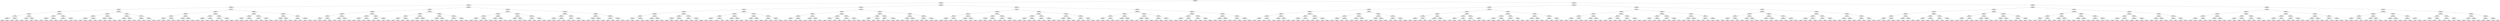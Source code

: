 ## [header material...]
## Command to get the layout: "dot -Teps thisfile > thisfile.eps"
graph "test"
{
node [shape="rectangle", fontsize=10, width=".2", height=".2", margin=0];
graph[fontsize=8];

n000 [label="clustersize = 14060
splitting feature:
((-0.383,0.739)-(0.762,-0.65))"] ;
n000 -- n001 ;
n001 [label="clustersize = 9905
splitting feature:
((0.196,0.0283)-(-0.267,0.803))"] ;
n001 -- n002 ;
n002 [label="clustersize = 4942
splitting feature:
((-0.623,0.768)-(-0.0223,-0.635))"] ;
n002 -- n003 ;
n003 [label="clustersize = 1694
splitting feature:
((0.0614,0.978)-(-0.103,-0.0913))"] ;
n003 -- n004 ;
n004 [label="clustersize = 610
splitting feature:
((-0.94,-0.51)-(0.258,0.542))"] ;
n004 -- n005 ;
n005 [label="clustersize = 127
splitting feature:
((-0.48,0.877)-(-0.418,-0.219))"] ;
n005 -- n006 ;
n006 [label="clustersize = 75
splitting feature:
((0.0374,0.76)-(-0.766,-0.222))"] ;
n006 -- n007 ;
n007 [label="clustersize = 43
splitting feature:
((-0.722,-0.74)-(-0.677,-0.386))"] ;
n007 -- n008 ;
n008 [label="clustersize = 23
splitting feature:
((-0.0843,0.0579)-(-0.644,-0.827))"] ;
n008 -- n009 ;
n009 [label="clustersize = 4
pupil avg:
[ 0.24634653  0.14546982]"] ;
n008 -- n010 ;
n010 [label="clustersize = 19
pupil avg:
[ 0.61248638  0.16154328]"] ;
n007 -- n011 ;
n011 [label="clustersize = 20
splitting feature:
((-0.581,0.985)-(0.122,0.0579))"] ;
n011 -- n012 ;
n012 [label="clustersize = 4
pupil avg:
[ 0.38460515 -0.0944804 ]"] ;
n011 -- n013 ;
n013 [label="clustersize = 16
pupil avg:
[ 0.25406971  0.19146258]"] ;
n006 -- n014 ;
n014 [label="clustersize = 32
splitting feature:
((0.427,0.598)-(-0.348,-0.388))"] ;
n014 -- n015 ;
n015 [label="clustersize = 17
splitting feature:
((0.149,-0.227)-(-0.792,0.604))"] ;
n015 -- n016 ;
n016 [label="clustersize = 5
pupil avg:
[ 0.08862451  0.16107548]"] ;
n015 -- n017 ;
n017 [label="clustersize = 12
pupil avg:
[ 0.24682495  0.10509051]"] ;
n014 -- n018 ;
n018 [label="clustersize = 15
splitting feature:
((-0.067,0.775)-(0.446,0.815))"] ;
n018 -- n019 ;
n019 [label="clustersize = 9
pupil avg:
[ 0.21586924 -0.03388073]"] ;
n018 -- n020 ;
n020 [label="clustersize = 6
pupil avg:
[ 0.35656566 -0.23910534]"] ;
n005 -- n021 ;
n021 [label="clustersize = 52
splitting feature:
((-0.516,-0.0377)-(-0.286,-0.98))"] ;
n021 -- n022 ;
n022 [label="clustersize = 32
splitting feature:
((0.053,0.074)-(-0.973,0.37))"] ;
n022 -- n023 ;
n023 [label="clustersize = 14
splitting feature:
((0.616,0.309)-(0.465,-0.239))"] ;
n023 -- n024 ;
n024 [label="clustersize = 5
pupil avg:
[ 0.07826901  0.11990274]"] ;
n023 -- n025 ;
n025 [label="clustersize = 9
pupil avg:
[ 0.22267833 -0.01669526]"] ;
n022 -- n026 ;
n026 [label="clustersize = 18
splitting feature:
((-0.439,-0.543)-(-0.627,-0.0353))"] ;
n026 -- n027 ;
n027 [label="clustersize = 7
pupil avg:
[ 0.00269173 -0.24102984]"] ;
n026 -- n028 ;
n028 [label="clustersize = 11
pupil avg:
[ 0.35997458 -0.18501855]"] ;
n021 -- n029 ;
n029 [label="clustersize = 20
splitting feature:
((-0.18,-0.398)-(-0.926,-0.987))"] ;
n029 -- n030 ;
n030 [label="clustersize = 12
splitting feature:
((-0.94,0.388)-(-0.154,-0.0602))"] ;
n030 -- n031 ;
n031 [label="clustersize = 7
pupil avg:
[-0.41325407 -0.15656942]"] ;
n030 -- n032 ;
n032 [label="clustersize = 5
pupil avg:
[-0.04045767 -0.05774649]"] ;
n029 -- n033 ;
n033 [label="clustersize = 8
splitting feature:
((0.472,-0.263)-(0.133,-0.788))"] ;
n033 -- n034 ;
n034 [label="clustersize = 4
pupil avg:
[ 0.31484116  0.24063537]"] ;
n033 -- n035 ;
n035 [label="clustersize = 4
pupil avg:
[-0.00697279 -0.07879303]"] ;
n004 -- n036 ;
n036 [label="clustersize = 483
splitting feature:
((0.0373,0.995)-(0.226,-0.532))"] ;
n036 -- n037 ;
n037 [label="clustersize = 432
splitting feature:
((-0.713,-0.0318)-(0.496,0.511))"] ;
n037 -- n038 ;
n038 [label="clustersize = 184
splitting feature:
((0.684,-0.156)-(-0.995,0.702))"] ;
n038 -- n039 ;
n039 [label="clustersize = 102
splitting feature:
((0.352,-0.999)-(-0.611,-0.303))"] ;
n039 -- n040 ;
n040 [label="clustersize = 25
pupil avg:
[ 0.58290621  0.20912701]"] ;
n039 -- n041 ;
n041 [label="clustersize = 77
pupil avg:
[ 0.40869423  0.15023927]"] ;
n038 -- n042 ;
n042 [label="clustersize = 82
splitting feature:
((-0.867,0.385)-(-0.323,-0.0805))"] ;
n042 -- n043 ;
n043 [label="clustersize = 56
pupil avg:
[ 0.49960998  0.04421665]"] ;
n042 -- n044 ;
n044 [label="clustersize = 26
pupil avg:
[ 0.22129365 -0.07191227]"] ;
n037 -- n045 ;
n045 [label="clustersize = 248
splitting feature:
((-0.72,0.175)-(0.304,-0.957))"] ;
n045 -- n046 ;
n046 [label="clustersize = 184
splitting feature:
((-0.155,0.854)-(0.198,-0.216))"] ;
n046 -- n047 ;
n047 [label="clustersize = 97
pupil avg:
[ 0.5368038   0.15128228]"] ;
n046 -- n048 ;
n048 [label="clustersize = 87
pupil avg:
[ 0.48816983  0.25967724]"] ;
n045 -- n049 ;
n049 [label="clustersize = 64
splitting feature:
((0.58,0.129)-(-0.0295,0.176))"] ;
n049 -- n050 ;
n050 [label="clustersize = 8
pupil avg:
[ 0.29290511  0.24091749]"] ;
n049 -- n051 ;
n051 [label="clustersize = 56
pupil avg:
[ 0.64754611  0.22428535]"] ;
n036 -- n052 ;
n052 [label="clustersize = 51
splitting feature:
((0.433,-0.314)-(0.0742,-0.397))"] ;
n052 -- n053 ;
n053 [label="clustersize = 20
splitting feature:
((-0.445,0.812)-(0.0315,-0.133))"] ;
n053 -- n054 ;
n054 [label="clustersize = 12
splitting feature:
((-0.346,-0.636)-(-0.658,-0.264))"] ;
n054 -- n055 ;
n055 [label="clustersize = 5
pupil avg:
[ 0.61473684  0.33404334]"] ;
n054 -- n056 ;
n056 [label="clustersize = 7
pupil avg:
[ 0.34234624  0.29056911]"] ;
n053 -- n057 ;
n057 [label="clustersize = 8
splitting feature:
((0.569,-0.35)-(0.177,-0.759))"] ;
n057 -- n058 ;
n058 [label="clustersize = 4
pupil avg:
[ 0.36657868  0.24935059]"] ;
n057 -- n059 ;
n059 [label="clustersize = 4
pupil avg:
[ 0.10003015  0.13585224]"] ;
n052 -- n060 ;
n060 [label="clustersize = 31
splitting feature:
((0.708,0.541)-(-0.737,-0.0773))"] ;
n060 -- n061 ;
n061 [label="clustersize = 14
splitting feature:
((-0.226,-0.465)-(0.445,-0.373))"] ;
n061 -- n062 ;
n062 [label="clustersize = 4
pupil avg:
[-0.12612007  0.11030466]"] ;
n061 -- n063 ;
n063 [label="clustersize = 10
pupil avg:
[ 0.12947674  0.31143488]"] ;
n060 -- n064 ;
n064 [label="clustersize = 17
splitting feature:
((0.524,-0.454)-(-0.997,0.95))"] ;
n064 -- n065 ;
n065 [label="clustersize = 13
pupil avg:
[ 0.15016012  0.17017609]"] ;
n064 -- n066 ;
n066 [label="clustersize = 4
pupil avg:
[ 0.37758429 -0.11981552]"] ;
n003 -- n067 ;
n067 [label="clustersize = 1084
splitting feature:
((-0.416,0.54)-(-0.89,-0.535))"] ;
n067 -- n068 ;
n068 [label="clustersize = 752
splitting feature:
((-0.0825,0.0596)-(-0.332,0.997))"] ;
n068 -- n069 ;
n069 [label="clustersize = 615
splitting feature:
((-0.982,0.108)-(0.486,0.76))"] ;
n069 -- n070 ;
n070 [label="clustersize = 271
splitting feature:
((0.118,0.847)-(0.851,-0.168))"] ;
n070 -- n071 ;
n071 [label="clustersize = 178
splitting feature:
((-0.285,-0.925)-(0.776,0.703))"] ;
n071 -- n072 ;
n072 [label="clustersize = 131
pupil avg:
[ 0.04750241 -0.03600115]"] ;
n071 -- n073 ;
n073 [label="clustersize = 47
pupil avg:
[ 0.31062603 -0.07481106]"] ;
n070 -- n074 ;
n074 [label="clustersize = 93
splitting feature:
((-0.208,0.831)-(-0.736,-0.661))"] ;
n074 -- n075 ;
n075 [label="clustersize = 43
pupil avg:
[-0.0296516  -0.01797332]"] ;
n074 -- n076 ;
n076 [label="clustersize = 50
pupil avg:
[-0.16221123 -0.14374269]"] ;
n069 -- n077 ;
n077 [label="clustersize = 344
splitting feature:
((0.739,0.635)-(0.101,-0.681))"] ;
n077 -- n078 ;
n078 [label="clustersize = 111
splitting feature:
((-0.464,-0.43)-(-0.751,0.925))"] ;
n078 -- n079 ;
n079 [label="clustersize = 55
pupil avg:
[ 0.19493856  0.12643375]"] ;
n078 -- n080 ;
n080 [label="clustersize = 56
pupil avg:
[ 0.48956664  0.15371946]"] ;
n077 -- n081 ;
n081 [label="clustersize = 233
splitting feature:
((0.389,0.937)-(-0.36,0.507))"] ;
n081 -- n082 ;
n082 [label="clustersize = 60
pupil avg:
[ 0.19665115  0.1767717 ]"] ;
n081 -- n083 ;
n083 [label="clustersize = 173
pupil avg:
[ 0.1225975   0.07259663]"] ;
n068 -- n084 ;
n084 [label="clustersize = 137
splitting feature:
((-0.958,-0.125)-(0.647,-0.391))"] ;
n084 -- n085 ;
n085 [label="clustersize = 98
splitting feature:
((-0.472,0.693)-(-0.766,-0.514))"] ;
n085 -- n086 ;
n086 [label="clustersize = 88
splitting feature:
((-0.579,0.622)-(-0.589,-0.552))"] ;
n086 -- n087 ;
n087 [label="clustersize = 76
pupil avg:
[ 0.44053615 -0.23180248]"] ;
n086 -- n088 ;
n088 [label="clustersize = 12
pupil avg:
[ 0.20245737 -0.1873435 ]"] ;
n085 -- n089 ;
n089 [label="clustersize = 10
splitting feature:
((-0.131,-0.275)-(-0.828,0.319))"] ;
n089 -- n090 ;
n090 [label="clustersize = 6
pupil avg:
[-0.139275   -0.18785805]"] ;
n089 -- n091 ;
n091 [label="clustersize = 4
pupil avg:
[ 0.34245487 -0.07894737]"] ;
n084 -- n092 ;
n092 [label="clustersize = 39
splitting feature:
((0.343,-0.237)-(-0.239,-0.351))"] ;
n092 -- n093 ;
n093 [label="clustersize = 22
splitting feature:
((-0.052,-0.905)-(0.00791,-0.655))"] ;
n093 -- n094 ;
n094 [label="clustersize = 11
pupil avg:
[ 0.49486683 -0.02398786]"] ;
n093 -- n095 ;
n095 [label="clustersize = 11
pupil avg:
[ 0.32595277  0.29162088]"] ;
n092 -- n096 ;
n096 [label="clustersize = 17
splitting feature:
((0.761,-0.799)-(-0.566,-0.631))"] ;
n096 -- n097 ;
n097 [label="clustersize = 4
pupil avg:
[ 0.28990454  0.20020258]"] ;
n096 -- n098 ;
n098 [label="clustersize = 13
pupil avg:
[ 0.00349981 -0.06814512]"] ;
n067 -- n099 ;
n099 [label="clustersize = 332
splitting feature:
((-0.363,0.0306)-(0.286,-0.183))"] ;
n099 -- n100 ;
n100 [label="clustersize = 208
splitting feature:
((-0.398,0.291)-(0.0257,0.97))"] ;
n100 -- n101 ;
n101 [label="clustersize = 151
splitting feature:
((0.132,0.249)-(-0.905,-0.856))"] ;
n101 -- n102 ;
n102 [label="clustersize = 59
splitting feature:
((-0.431,0.332)-(-0.576,-0.47))"] ;
n102 -- n103 ;
n103 [label="clustersize = 39
pupil avg:
[-0.11675203 -0.11905278]"] ;
n102 -- n104 ;
n104 [label="clustersize = 20
pupil avg:
[-0.00550294 -0.02088099]"] ;
n101 -- n105 ;
n105 [label="clustersize = 92
splitting feature:
((0.904,0.344)-(0.00488,0.66))"] ;
n105 -- n106 ;
n106 [label="clustersize = 9
pupil avg:
[-0.14897049 -0.27923169]"] ;
n105 -- n107 ;
n107 [label="clustersize = 83
pupil avg:
[-0.25521804 -0.12828588]"] ;
n100 -- n108 ;
n108 [label="clustersize = 57
splitting feature:
((-0.882,-0.951)-(-0.0379,0.189))"] ;
n108 -- n109 ;
n109 [label="clustersize = 9
splitting feature:
((-0.225,-0.841)-(-0.841,-0.836))"] ;
n109 -- n110 ;
n110 [label="clustersize = 4
pupil avg:
[-0.24970977 -0.10551151]"] ;
n109 -- n111 ;
n111 [label="clustersize = 5
pupil avg:
[-0.03442985 -0.05291865]"] ;
n108 -- n112 ;
n112 [label="clustersize = 48
splitting feature:
((0.00742,0.255)-(-0.4,-0.713))"] ;
n112 -- n113 ;
n113 [label="clustersize = 42
pupil avg:
[ 0.16749225  0.03086788]"] ;
n112 -- n114 ;
n114 [label="clustersize = 6
pupil avg:
[-0.03343307 -0.11435691]"] ;
n099 -- n115 ;
n115 [label="clustersize = 124
splitting feature:
((-0.0339,0.849)-(-0.183,-0.962))"] ;
n115 -- n116 ;
n116 [label="clustersize = 56
splitting feature:
((-0.14,-0.26)-(-0.857,0.433))"] ;
n116 -- n117 ;
n117 [label="clustersize = 23
splitting feature:
((-0.72,0.69)-(-0.598,-0.0814))"] ;
n117 -- n118 ;
n118 [label="clustersize = 13
pupil avg:
[ 0.13947502  0.03118349]"] ;
n117 -- n119 ;
n119 [label="clustersize = 10
pupil avg:
[-0.099684    0.01830755]"] ;
n116 -- n120 ;
n120 [label="clustersize = 33
splitting feature:
((0.247,0.713)-(0.239,0.137))"] ;
n120 -- n121 ;
n121 [label="clustersize = 11
pupil avg:
[ 0.42462084  0.12081152]"] ;
n120 -- n122 ;
n122 [label="clustersize = 22
pupil avg:
[ 0.2050364   0.07957535]"] ;
n115 -- n123 ;
n123 [label="clustersize = 68
splitting feature:
((0.79,-0.638)-(0.135,0.811))"] ;
n123 -- n124 ;
n124 [label="clustersize = 8
splitting feature:
((-0.251,0.421)-(-0.818,0.526))"] ;
n124 -- n125 ;
n125 [label="clustersize = 4
pupil avg:
[-0.21350289 -0.01415426]"] ;
n124 -- n126 ;
n126 [label="clustersize = 4
pupil avg:
[-0.44347721 -0.01891447]"] ;
n123 -- n127 ;
n127 [label="clustersize = 60
splitting feature:
((0.495,-0.365)-(-0.235,-0.0461))"] ;
n127 -- n128 ;
n128 [label="clustersize = 11
pupil avg:
[ 0.09591895  0.15224302]"] ;
n127 -- n129 ;
n129 [label="clustersize = 49
pupil avg:
[-0.09407121  0.02237592]"] ;
n002 -- n130 ;
n130 [label="clustersize = 3248
splitting feature:
((0.0232,0.43)-(-0.0436,-0.286))"] ;
n130 -- n131 ;
n131 [label="clustersize = 1280
splitting feature:
((-0.111,-0.581)-(0.355,0.205))"] ;
n131 -- n132 ;
n132 [label="clustersize = 656
splitting feature:
((-0.689,0.434)-(-0.939,0.549))"] ;
n132 -- n133 ;
n133 [label="clustersize = 408
splitting feature:
((-0.513,-0.346)-(-0.0216,0.998))"] ;
n133 -- n134 ;
n134 [label="clustersize = 221
splitting feature:
((0.14,0.919)-(-0.123,-0.775))"] ;
n134 -- n135 ;
n135 [label="clustersize = 52
splitting feature:
((0.746,0.725)-(-0.616,0.63))"] ;
n135 -- n136 ;
n136 [label="clustersize = 17
pupil avg:
[-0.1113173   0.15309167]"] ;
n135 -- n137 ;
n137 [label="clustersize = 35
pupil avg:
[ 0.17064877  0.09245625]"] ;
n134 -- n138 ;
n138 [label="clustersize = 169
splitting feature:
((0.0479,0.746)-(-0.714,-0.949))"] ;
n138 -- n139 ;
n139 [label="clustersize = 112
pupil avg:
[-0.00282222  0.03583118]"] ;
n138 -- n140 ;
n140 [label="clustersize = 57
pupil avg:
[-0.19456759 -0.09549516]"] ;
n133 -- n141 ;
n141 [label="clustersize = 187
splitting feature:
((-0.447,0.808)-(0.0298,-0.609))"] ;
n141 -- n142 ;
n142 [label="clustersize = 47
splitting feature:
((-0.357,0.135)-(0.706,-0.811))"] ;
n142 -- n143 ;
n143 [label="clustersize = 36
pupil avg:
[ 0.22072945  0.00343172]"] ;
n142 -- n144 ;
n144 [label="clustersize = 11
pupil avg:
[ 0.51313505  0.19816805]"] ;
n141 -- n145 ;
n145 [label="clustersize = 140
splitting feature:
((0.0816,-0.375)-(-0.164,0.246))"] ;
n145 -- n146 ;
n146 [label="clustersize = 25
pupil avg:
[ 0.0116699   0.10768242]"] ;
n145 -- n147 ;
n147 [label="clustersize = 115
pupil avg:
[ 0.1360412   0.03519435]"] ;
n132 -- n148 ;
n148 [label="clustersize = 248
splitting feature:
((-0.0471,0.588)-(-0.13,0.0267))"] ;
n148 -- n149 ;
n149 [label="clustersize = 83
splitting feature:
((-0.925,0.743)-(-0.495,-0.874))"] ;
n149 -- n150 ;
n150 [label="clustersize = 62
splitting feature:
((0.157,-0.781)-(-0.351,0.877))"] ;
n150 -- n151 ;
n151 [label="clustersize = 27
pupil avg:
[ 0.26003086  0.00897842]"] ;
n150 -- n152 ;
n152 [label="clustersize = 35
pupil avg:
[ 0.44371952 -0.14249138]"] ;
n149 -- n153 ;
n153 [label="clustersize = 21
splitting feature:
((-0.714,-0.961)-(-0.316,-0.497))"] ;
n153 -- n154 ;
n154 [label="clustersize = 6
pupil avg:
[ 0.43342437  0.21579507]"] ;
n153 -- n155 ;
n155 [label="clustersize = 15
pupil avg:
[-0.08133039 -0.05464576]"] ;
n148 -- n156 ;
n156 [label="clustersize = 165
splitting feature:
((-0.0278,0.66)-(0.203,0.79))"] ;
n156 -- n157 ;
n157 [label="clustersize = 104
splitting feature:
((-0.486,-0.649)-(-0.82,0.484))"] ;
n157 -- n158 ;
n158 [label="clustersize = 52
pupil avg:
[-0.01133666 -0.11323477]"] ;
n157 -- n159 ;
n159 [label="clustersize = 52
pupil avg:
[ 0.08689758 -0.01530949]"] ;
n156 -- n160 ;
n160 [label="clustersize = 61
splitting feature:
((0.964,-0.0853)-(0.256,-0.848))"] ;
n160 -- n161 ;
n161 [label="clustersize = 6
pupil avg:
[ 0.41938617  0.11946387]"] ;
n160 -- n162 ;
n162 [label="clustersize = 55
pupil avg:
[ 0.18854783 -0.0332982 ]"] ;
n131 -- n163 ;
n163 [label="clustersize = 624
splitting feature:
((-0.844,-0.187)-(0.629,-0.557))"] ;
n163 -- n164 ;
n164 [label="clustersize = 304
splitting feature:
((-0.618,-0.194)-(-0.202,0.172))"] ;
n164 -- n165 ;
n165 [label="clustersize = 98
splitting feature:
((-0.37,0.2)-(0.217,0.925))"] ;
n165 -- n166 ;
n166 [label="clustersize = 32
splitting feature:
((0.297,-0.256)-(-0.546,0.71))"] ;
n166 -- n167 ;
n167 [label="clustersize = 18
pupil avg:
[-0.16794595  0.12227251]"] ;
n166 -- n168 ;
n168 [label="clustersize = 14
pupil avg:
[ 0.0817365   0.07224285]"] ;
n165 -- n169 ;
n169 [label="clustersize = 66
splitting feature:
((-0.502,-0.302)-(-0.668,-0.244))"] ;
n169 -- n170 ;
n170 [label="clustersize = 13
pupil avg:
[ 0.28249579  0.20983119]"] ;
n169 -- n171 ;
n171 [label="clustersize = 53
pupil avg:
[ 0.12648679  0.17957915]"] ;
n164 -- n172 ;
n172 [label="clustersize = 206
splitting feature:
((0.562,-0.0124)-(-0.94,0.282))"] ;
n172 -- n173 ;
n173 [label="clustersize = 100
splitting feature:
((-0.804,0.213)-(-0.554,-0.703))"] ;
n173 -- n174 ;
n174 [label="clustersize = 62
pupil avg:
[ 0.07737047  0.07984716]"] ;
n173 -- n175 ;
n175 [label="clustersize = 38
pupil avg:
[ 0.19144899  0.15154251]"] ;
n172 -- n176 ;
n176 [label="clustersize = 106
splitting feature:
((-0.538,0.597)-(0.503,0.805))"] ;
n176 -- n177 ;
n177 [label="clustersize = 63
pupil avg:
[ 0.13733903 -0.01253108]"] ;
n176 -- n178 ;
n178 [label="clustersize = 43
pupil avg:
[ 0.32176129  0.03338669]"] ;
n163 -- n179 ;
n179 [label="clustersize = 320
splitting feature:
((-0.534,0.632)-(-0.627,-0.291))"] ;
n179 -- n180 ;
n180 [label="clustersize = 192
splitting feature:
((0.947,0.8)-(-0.904,0.699))"] ;
n180 -- n181 ;
n181 [label="clustersize = 125
splitting feature:
((-0.692,0.164)-(0.106,0.252))"] ;
n181 -- n182 ;
n182 [label="clustersize = 9
pupil avg:
[ 0.31720884 -0.05321703]"] ;
n181 -- n183 ;
n183 [label="clustersize = 116
pupil avg:
[ 0.3109308   0.26544677]"] ;
n180 -- n184 ;
n184 [label="clustersize = 67
splitting feature:
((-0.52,0.464)-(0.826,0.202))"] ;
n184 -- n185 ;
n185 [label="clustersize = 43
pupil avg:
[ 0.18622858  0.19856613]"] ;
n184 -- n186 ;
n186 [label="clustersize = 24
pupil avg:
[-0.09349251  0.29958305]"] ;
n179 -- n187 ;
n187 [label="clustersize = 128
splitting feature:
((-0.649,0.622)-(-0.848,-0.658))"] ;
n187 -- n188 ;
n188 [label="clustersize = 62
splitting feature:
((0.364,-0.771)-(-0.98,-0.0262))"] ;
n188 -- n189 ;
n189 [label="clustersize = 55
pupil avg:
[ 0.0326313   0.19453595]"] ;
n188 -- n190 ;
n190 [label="clustersize = 7
pupil avg:
[-0.14656436  0.02105416]"] ;
n187 -- n191 ;
n191 [label="clustersize = 66
splitting feature:
((-0.101,0.52)-(-0.737,-0.399))"] ;
n191 -- n192 ;
n192 [label="clustersize = 56
pupil avg:
[ 0.19883378  0.20455926]"] ;
n191 -- n193 ;
n193 [label="clustersize = 10
pupil avg:
[-0.07211397  0.29869645]"] ;
n130 -- n194 ;
n194 [label="clustersize = 1968
splitting feature:
((-0.216,0.878)-(-0.386,-0.637))"] ;
n194 -- n195 ;
n195 [label="clustersize = 726
splitting feature:
((-0.353,0.867)-(-0.745,-0.348))"] ;
n195 -- n196 ;
n196 [label="clustersize = 349
splitting feature:
((0.0547,-0.135)-(0.132,0.39))"] ;
n196 -- n197 ;
n197 [label="clustersize = 270
splitting feature:
((0.558,0.374)-(-0.928,-0.0246))"] ;
n197 -- n198 ;
n198 [label="clustersize = 131
splitting feature:
((-0.442,-0.216)-(-0.49,-0.276))"] ;
n198 -- n199 ;
n199 [label="clustersize = 91
pupil avg:
[ 0.03259612  0.09957935]"] ;
n198 -- n200 ;
n200 [label="clustersize = 40
pupil avg:
[-0.10780028  0.11208762]"] ;
n197 -- n201 ;
n201 [label="clustersize = 139
splitting feature:
((0.778,-0.0182)-(0.469,0.928))"] ;
n201 -- n202 ;
n202 [label="clustersize = 23
pupil avg:
[ 0.16365343 -0.08969273]"] ;
n201 -- n203 ;
n203 [label="clustersize = 116
pupil avg:
[ 0.03008738  0.00726718]"] ;
n196 -- n204 ;
n204 [label="clustersize = 79
splitting feature:
((0.43,-0.588)-(-0.99,0.0258))"] ;
n204 -- n205 ;
n205 [label="clustersize = 41
splitting feature:
((0.0915,0.676)-(0.537,0.0601))"] ;
n205 -- n206 ;
n206 [label="clustersize = 21
pupil avg:
[ 0.30624847  0.16962238]"] ;
n205 -- n207 ;
n207 [label="clustersize = 20
pupil avg:
[ 0.1415971   0.23741429]"] ;
n204 -- n208 ;
n208 [label="clustersize = 38
splitting feature:
((-0.992,0.9)-(-0.392,0.265))"] ;
n208 -- n209 ;
n209 [label="clustersize = 9
pupil avg:
[ 0.36466461  0.00071325]"] ;
n208 -- n210 ;
n210 [label="clustersize = 29
pupil avg:
[ 0.1297022  -0.02707401]"] ;
n195 -- n211 ;
n211 [label="clustersize = 377
splitting feature:
((-0.168,0.684)-(-0.00203,-0.993))"] ;
n211 -- n212 ;
n212 [label="clustersize = 256
splitting feature:
((-0.114,0.879)-(0.202,-0.219))"] ;
n212 -- n213 ;
n213 [label="clustersize = 144
splitting feature:
((-0.983,0.99)-(0.401,0.79))"] ;
n213 -- n214 ;
n214 [label="clustersize = 17
pupil avg:
[ 0.23829673 -0.01386757]"] ;
n213 -- n215 ;
n215 [label="clustersize = 127
pupil avg:
[ 0.07840479  0.04030503]"] ;
n212 -- n216 ;
n216 [label="clustersize = 112
splitting feature:
((-0.871,0.764)-(-0.533,0.144))"] ;
n216 -- n217 ;
n217 [label="clustersize = 18
pupil avg:
[ 0.06184604  0.00811459]"] ;
n216 -- n218 ;
n218 [label="clustersize = 94
pupil avg:
[-0.11023776  0.0721854 ]"] ;
n211 -- n219 ;
n219 [label="clustersize = 121
splitting feature:
((0.00855,0.14)-(-0.058,-0.625))"] ;
n219 -- n220 ;
n220 [label="clustersize = 66
splitting feature:
((0.816,0.739)-(-0.452,-0.625))"] ;
n220 -- n221 ;
n221 [label="clustersize = 35
pupil avg:
[-0.1414792   0.12342033]"] ;
n220 -- n222 ;
n222 [label="clustersize = 31
pupil avg:
[ 0.00474753  0.08040618]"] ;
n219 -- n223 ;
n223 [label="clustersize = 55
splitting feature:
((0.693,-0.938)-(0.277,0.558))"] ;
n223 -- n224 ;
n224 [label="clustersize = 16
pupil avg:
[-0.40954936  0.1216335 ]"] ;
n223 -- n225 ;
n225 [label="clustersize = 39
pupil avg:
[-0.17706096  0.06664677]"] ;
n194 -- n226 ;
n226 [label="clustersize = 1242
splitting feature:
((0.686,-0.37)-(-0.844,-0.951))"] ;
n226 -- n227 ;
n227 [label="clustersize = 539
splitting feature:
((0.99,-0.509)-(-0.948,-0.133))"] ;
n227 -- n228 ;
n228 [label="clustersize = 243
splitting feature:
((0.12,0.0415)-(-0.0446,-0.264))"] ;
n228 -- n229 ;
n229 [label="clustersize = 109
splitting feature:
((0.0433,0.458)-(-0.933,-0.186))"] ;
n229 -- n230 ;
n230 [label="clustersize = 100
pupil avg:
[-0.10558758  0.22033021]"] ;
n229 -- n231 ;
n231 [label="clustersize = 9
pupil avg:
[ 0.09843653 -0.01553458]"] ;
n228 -- n232 ;
n232 [label="clustersize = 134
splitting feature:
((0.364,-0.565)-(-0.406,0.846))"] ;
n232 -- n233 ;
n233 [label="clustersize = 74
pupil avg:
[-0.36121954  0.12742819]"] ;
n232 -- n234 ;
n234 [label="clustersize = 60
pupil avg:
[-0.20242568  0.11634547]"] ;
n227 -- n235 ;
n235 [label="clustersize = 296
splitting feature:
((-0.944,-0.045)-(0.389,0.517))"] ;
n235 -- n236 ;
n236 [label="clustersize = 186
splitting feature:
((0.324,-0.117)-(-0.404,0.5))"] ;
n236 -- n237 ;
n237 [label="clustersize = 125
pupil avg:
[-0.00157878  0.01023429]"] ;
n236 -- n238 ;
n238 [label="clustersize = 61
pupil avg:
[-0.06036222 -0.12472959]"] ;
n235 -- n239 ;
n239 [label="clustersize = 110
splitting feature:
((-0.267,0.268)-(-0.323,0.722))"] ;
n239 -- n240 ;
n240 [label="clustersize = 74
pupil avg:
[-0.03475358  0.05430453]"] ;
n239 -- n241 ;
n241 [label="clustersize = 36
pupil avg:
[-0.14987826  0.2098573 ]"] ;
n226 -- n242 ;
n242 [label="clustersize = 703
splitting feature:
((-0.948,-0.585)-(0.23,0.113))"] ;
n242 -- n243 ;
n243 [label="clustersize = 403
splitting feature:
((-0.0244,-0.519)-(-0.513,-0.191))"] ;
n243 -- n244 ;
n244 [label="clustersize = 237
splitting feature:
((-0.523,-0.472)-(0.109,0.684))"] ;
n244 -- n245 ;
n245 [label="clustersize = 151
pupil avg:
[-0.29357298 -0.09856376]"] ;
n244 -- n246 ;
n246 [label="clustersize = 86
pupil avg:
[-0.16769123 -0.01089597]"] ;
n243 -- n247 ;
n247 [label="clustersize = 166
splitting feature:
((-0.284,0.575)-(-0.634,0.296))"] ;
n247 -- n248 ;
n248 [label="clustersize = 101
pupil avg:
[-0.08227857 -0.17461281]"] ;
n247 -- n249 ;
n249 [label="clustersize = 65
pupil avg:
[-0.31855081 -0.24316679]"] ;
n242 -- n250 ;
n250 [label="clustersize = 300
splitting feature:
((-0.269,0.395)-(0.0879,0.0738))"] ;
n250 -- n251 ;
n251 [label="clustersize = 96
splitting feature:
((-0.541,-0.273)-(-0.254,0.588))"] ;
n251 -- n252 ;
n252 [label="clustersize = 61
pupil avg:
[-0.23696993 -0.10406527]"] ;
n251 -- n253 ;
n253 [label="clustersize = 35
pupil avg:
[-0.04811593 -0.0554003 ]"] ;
n250 -- n254 ;
n254 [label="clustersize = 204
splitting feature:
((-0.0311,0.253)-(0.143,-0.294))"] ;
n254 -- n255 ;
n255 [label="clustersize = 109
pupil avg:
[ 0.00829677 -0.00816282]"] ;
n254 -- n256 ;
n256 [label="clustersize = 95
pupil avg:
[-0.16128881  0.04731836]"] ;
n001 -- n257 ;
n257 [label="clustersize = 4963
splitting feature:
((-0.688,0.967)-(-0.515,-0.278))"] ;
n257 -- n258 ;
n258 [label="clustersize = 1940
splitting feature:
((0.248,-0.468)-(-0.132,0.578))"] ;
n258 -- n259 ;
n259 [label="clustersize = 313
splitting feature:
((-0.216,0.512)-(-0.672,-0.72))"] ;
n259 -- n260 ;
n260 [label="clustersize = 191
splitting feature:
((0.519,-0.712)-(-0.969,0.0559))"] ;
n260 -- n261 ;
n261 [label="clustersize = 56
splitting feature:
((-0.583,-0.509)-(0.928,0.523))"] ;
n261 -- n262 ;
n262 [label="clustersize = 34
splitting feature:
((-0.358,0.169)-(0.214,-0.777))"] ;
n262 -- n263 ;
n263 [label="clustersize = 16
splitting feature:
((-0.0223,0.3)-(-0.144,-0.887))"] ;
n263 -- n264 ;
n264 [label="clustersize = 7
pupil avg:
[ 0.35273302  0.13218761]"] ;
n263 -- n265 ;
n265 [label="clustersize = 9
pupil avg:
[-0.12895405 -0.00246089]"] ;
n262 -- n266 ;
n266 [label="clustersize = 18
splitting feature:
((-0.954,0.104)-(0.624,0.0398))"] ;
n266 -- n267 ;
n267 [label="clustersize = 6
pupil avg:
[-0.00063353  0.15184345]"] ;
n266 -- n268 ;
n268 [label="clustersize = 12
pupil avg:
[-0.34744881  0.15143833]"] ;
n261 -- n269 ;
n269 [label="clustersize = 22
splitting feature:
((0.868,0.126)-(0.924,-0.616))"] ;
n269 -- n270 ;
n270 [label="clustersize = 10
splitting feature:
((0.0572,0.848)-(-0.283,0.476))"] ;
n270 -- n271 ;
n271 [label="clustersize = 4
pupil avg:
[ 0.71180556  0.07951389]"] ;
n270 -- n272 ;
n272 [label="clustersize = 6
pupil avg:
[ 0.46536284  0.33489476]"] ;
n269 -- n273 ;
n273 [label="clustersize = 12
splitting feature:
((-0.348,-0.623)-(0.743,-0.433))"] ;
n273 -- n274 ;
n274 [label="clustersize = 5
pupil avg:
[-0.0025735  -0.01687656]"] ;
n273 -- n275 ;
n275 [label="clustersize = 7
pupil avg:
[ 0.49084511  0.14985398]"] ;
n260 -- n276 ;
n276 [label="clustersize = 135
splitting feature:
((-0.245,0.676)-(0.0179,-0.0847))"] ;
n276 -- n277 ;
n277 [label="clustersize = 80
splitting feature:
((-0.377,0.465)-(0.0306,0.202))"] ;
n277 -- n278 ;
n278 [label="clustersize = 38
splitting feature:
((0.261,-0.424)-(-0.946,0.495))"] ;
n278 -- n279 ;
n279 [label="clustersize = 7
pupil avg:
[ 0.68664032 -0.13196042]"] ;
n278 -- n280 ;
n280 [label="clustersize = 31
pupil avg:
[ 0.39652627 -0.10438901]"] ;
n277 -- n281 ;
n281 [label="clustersize = 42
splitting feature:
((0.945,-0.982)-(0.32,-0.988))"] ;
n281 -- n282 ;
n282 [label="clustersize = 20
pupil avg:
[ 0.34546404 -0.11967754]"] ;
n281 -- n283 ;
n283 [label="clustersize = 22
pupil avg:
[ 0.14667595 -0.06741503]"] ;
n276 -- n284 ;
n284 [label="clustersize = 55
splitting feature:
((0.832,-0.877)-(-0.856,0.746))"] ;
n284 -- n285 ;
n285 [label="clustersize = 8
splitting feature:
((-0.375,-0.401)-(-0.431,-0.915))"] ;
n285 -- n286 ;
n286 [label="clustersize = 4
pupil avg:
[-0.30525078 -0.05067921]"] ;
n285 -- n287 ;
n287 [label="clustersize = 4
pupil avg:
[-0.08071574 -0.15901061]"] ;
n284 -- n288 ;
n288 [label="clustersize = 47
splitting feature:
((0.0051,-0.348)-(-0.361,0.971))"] ;
n288 -- n289 ;
n289 [label="clustersize = 24
pupil avg:
[ 0.0267525  -0.04758724]"] ;
n288 -- n290 ;
n290 [label="clustersize = 23
pupil avg:
[ 0.18680165 -0.12099455]"] ;
n259 -- n291 ;
n291 [label="clustersize = 122
splitting feature:
((-0.394,0.265)-(-0.543,-0.292))"] ;
n291 -- n292 ;
n292 [label="clustersize = 49
splitting feature:
((-0.262,0.876)-(-0.786,-0.049))"] ;
n292 -- n293 ;
n293 [label="clustersize = 26
splitting feature:
((-0.519,0.644)-(0.0557,0.23))"] ;
n293 -- n294 ;
n294 [label="clustersize = 15
splitting feature:
((-0.32,0.693)-(-0.154,0.194))"] ;
n294 -- n295 ;
n295 [label="clustersize = 5
pupil avg:
[ 0.87968975 -0.24846681]"] ;
n294 -- n296 ;
n296 [label="clustersize = 10
pupil avg:
[ 0.20650818 -0.16406878]"] ;
n293 -- n297 ;
n297 [label="clustersize = 11
splitting feature:
((-0.0317,0.45)-(0.0713,0.0321))"] ;
n297 -- n298 ;
n298 [label="clustersize = 4
pupil avg:
[  3.48438485e-01   2.16980082e-04]"] ;
n297 -- n299 ;
n299 [label="clustersize = 7
pupil avg:
[ 0.04124247 -0.127567  ]"] ;
n292 -- n300 ;
n300 [label="clustersize = 23
splitting feature:
((-0.0482,-0.304)-(-0.699,0.676))"] ;
n300 -- n301 ;
n301 [label="clustersize = 12
splitting feature:
((-0.776,0.723)-(-0.396,-0.362))"] ;
n301 -- n302 ;
n302 [label="clustersize = 4
pupil avg:
[ 0.21677426 -0.06214786]"] ;
n301 -- n303 ;
n303 [label="clustersize = 8
pupil avg:
[-0.29433038 -0.10287133]"] ;
n300 -- n304 ;
n304 [label="clustersize = 11
splitting feature:
((0.0258,-0.483)-(-0.503,0.57))"] ;
n304 -- n305 ;
n305 [label="clustersize = 7
pupil avg:
[ 0.1462372 -0.1296416]"] ;
n304 -- n306 ;
n306 [label="clustersize = 4
pupil avg:
[ 0.35795892 -0.04841142]"] ;
n291 -- n307 ;
n307 [label="clustersize = 73
splitting feature:
((-0.572,0.421)-(0.489,-0.512))"] ;
n307 -- n308 ;
n308 [label="clustersize = 30
splitting feature:
((-0.743,0.289)-(-0.198,-0.216))"] ;
n308 -- n309 ;
n309 [label="clustersize = 10
splitting feature:
((-0.576,-0.107)-(-0.907,-0.347))"] ;
n309 -- n310 ;
n310 [label="clustersize = 5
pupil avg:
[ 0.65220202 -0.13301961]"] ;
n309 -- n311 ;
n311 [label="clustersize = 5
pupil avg:
[ 0.11073574  0.11395647]"] ;
n308 -- n312 ;
n312 [label="clustersize = 20
splitting feature:
((0.647,-0.691)-(0.842,0.999))"] ;
n312 -- n313 ;
n313 [label="clustersize = 10
pupil avg:
[-0.30347884  0.00899544]"] ;
n312 -- n314 ;
n314 [label="clustersize = 10
pupil avg:
[-0.41786382 -0.1358382 ]"] ;
n307 -- n315 ;
n315 [label="clustersize = 43
splitting feature:
((-0.843,-0.887)-(0.422,-0.455))"] ;
n315 -- n316 ;
n316 [label="clustersize = 17
splitting feature:
((-0.815,-0.502)-(-0.356,0.22))"] ;
n316 -- n317 ;
n317 [label="clustersize = 11
pupil avg:
[-0.44408243 -0.0196433 ]"] ;
n316 -- n318 ;
n318 [label="clustersize = 6
pupil avg:
[-0.38765656 -0.19133076]"] ;
n315 -- n319 ;
n319 [label="clustersize = 26
splitting feature:
((0.454,-0.806)-(0.223,-0.128))"] ;
n319 -- n320 ;
n320 [label="clustersize = 14
pupil avg:
[-0.49271704  0.13555338]"] ;
n319 -- n321 ;
n321 [label="clustersize = 12
pupil avg:
[-0.29902582  0.10064547]"] ;
n258 -- n322 ;
n322 [label="clustersize = 1627
splitting feature:
((-0.282,-0.699)-(-0.283,0.661))"] ;
n322 -- n323 ;
n323 [label="clustersize = 194
splitting feature:
((0.878,-0.794)-(0.11,0.51))"] ;
n323 -- n324 ;
n324 [label="clustersize = 33
splitting feature:
((-0.305,-0.335)-(-0.152,-0.841))"] ;
n324 -- n325 ;
n325 [label="clustersize = 16
splitting feature:
((0.241,0.309)-(-0.669,-0.221))"] ;
n325 -- n326 ;
n326 [label="clustersize = 8
splitting feature:
((-0.129,-0.84)-(0.281,-0.381))"] ;
n326 -- n327 ;
n327 [label="clustersize = 4
pupil avg:
[-0.04680307 -0.07084399]"] ;
n326 -- n328 ;
n328 [label="clustersize = 4
pupil avg:
[ 0.18212006 -0.06020355]"] ;
n325 -- n329 ;
n329 [label="clustersize = 8
splitting feature:
((0.525,0.921)-(0.654,0.436))"] ;
n329 -- n330 ;
n330 [label="clustersize = 4
pupil avg:
[ 0.47311828 -0.22258065]"] ;
n329 -- n331 ;
n331 [label="clustersize = 4
pupil avg:
[ 0.1269004  -0.18391233]"] ;
n324 -- n332 ;
n332 [label="clustersize = 17
splitting feature:
((0.322,0.301)-(-0.789,-0.526))"] ;
n332 -- n333 ;
n333 [label="clustersize = 8
splitting feature:
((-0.035,0.932)-(0.0153,-0.654))"] ;
n333 -- n334 ;
n334 [label="clustersize = 4
pupil avg:
[ 0.69519231  0.06450321]"] ;
n333 -- n335 ;
n335 [label="clustersize = 4
pupil avg:
[ 0.08006703 -0.09997285]"] ;
n332 -- n336 ;
n336 [label="clustersize = 9
splitting feature:
((0.825,0.911)-(0.783,0.478))"] ;
n336 -- n337 ;
n337 [label="clustersize = 5
pupil avg:
[ 0.76909664  0.00712185]"] ;
n336 -- n338 ;
n338 [label="clustersize = 4
pupil avg:
[ 0.74453877 -0.38907754]"] ;
n323 -- n339 ;
n339 [label="clustersize = 161
splitting feature:
((-0.879,0.57)-(-0.368,-0.173))"] ;
n339 -- n340 ;
n340 [label="clustersize = 67
splitting feature:
((-0.545,-0.949)-(-0.708,0.234))"] ;
n340 -- n341 ;
n341 [label="clustersize = 47
splitting feature:
((-0.728,0.479)-(-0.246,-0.533))"] ;
n341 -- n342 ;
n342 [label="clustersize = 11
pupil avg:
[ 0.37788585 -0.03488699]"] ;
n341 -- n343 ;
n343 [label="clustersize = 36
pupil avg:
[ 0.05839484 -0.1198259 ]"] ;
n340 -- n344 ;
n344 [label="clustersize = 20
splitting feature:
((-0.125,-0.88)-(0.356,-0.555))"] ;
n344 -- n345 ;
n345 [label="clustersize = 10
pupil avg:
[ 0.31884995 -0.05882935]"] ;
n344 -- n346 ;
n346 [label="clustersize = 10
pupil avg:
[ 0.60844635 -0.0851048 ]"] ;
n339 -- n347 ;
n347 [label="clustersize = 94
splitting feature:
((-0.0563,-0.258)-(-0.15,0.526))"] ;
n347 -- n348 ;
n348 [label="clustersize = 53
splitting feature:
((-0.261,0.0937)-(-0.656,0.865))"] ;
n348 -- n349 ;
n349 [label="clustersize = 41
pupil avg:
[-0.1146417  -0.16346677]"] ;
n348 -- n350 ;
n350 [label="clustersize = 12
pupil avg:
[-0.28018428 -0.04008756]"] ;
n347 -- n351 ;
n351 [label="clustersize = 41
splitting feature:
((-0.582,0.295)-(-0.891,-0.144))"] ;
n351 -- n352 ;
n352 [label="clustersize = 12
pupil avg:
[ 0.333221   -0.14098306]"] ;
n351 -- n353 ;
n353 [label="clustersize = 29
pupil avg:
[ 0.06755891 -0.12318443]"] ;
n322 -- n354 ;
n354 [label="clustersize = 1433
splitting feature:
((-0.439,0.929)-(0.333,0.442))"] ;
n354 -- n355 ;
n355 [label="clustersize = 972
splitting feature:
((-0.0295,-0.443)-(-0.347,0.64))"] ;
n355 -- n356 ;
n356 [label="clustersize = 166
splitting feature:
((0.131,-0.838)-(0.969,-0.89))"] ;
n356 -- n357 ;
n357 [label="clustersize = 150
splitting feature:
((-0.621,0.991)-(0.99,0.847))"] ;
n357 -- n358 ;
n358 [label="clustersize = 129
pupil avg:
[ 0.26975933 -0.06594088]"] ;
n357 -- n359 ;
n359 [label="clustersize = 21
pupil avg:
[ 0.0844959  -0.04748221]"] ;
n356 -- n360 ;
n360 [label="clustersize = 16
splitting feature:
((-0.529,-0.561)-(0.567,-0.0772))"] ;
n360 -- n361 ;
n361 [label="clustersize = 9
pupil avg:
[ 0.38726295 -0.13001823]"] ;
n360 -- n362 ;
n362 [label="clustersize = 7
pupil avg:
[ 0.66606795 -0.10416319]"] ;
n355 -- n363 ;
n363 [label="clustersize = 806
splitting feature:
((0.494,0.268)-(-0.991,0.56))"] ;
n363 -- n364 ;
n364 [label="clustersize = 230
splitting feature:
((-0.83,0.308)-(-0.152,0.75))"] ;
n364 -- n365 ;
n365 [label="clustersize = 50
pupil avg:
[ 0.35997831 -0.12239805]"] ;
n364 -- n366 ;
n366 [label="clustersize = 180
pupil avg:
[ 0.54617124 -0.0162106 ]"] ;
n363 -- n367 ;
n367 [label="clustersize = 576
splitting feature:
((0.0461,0.803)-(-0.276,0.206))"] ;
n367 -- n368 ;
n368 [label="clustersize = 181
pupil avg:
[ 0.56977519 -0.14094093]"] ;
n367 -- n369 ;
n369 [label="clustersize = 395
pupil avg:
[ 0.4350407 -0.1813872]"] ;
n354 -- n370 ;
n370 [label="clustersize = 461
splitting feature:
((-0.831,-0.163)-(0.3,0.587))"] ;
n370 -- n371 ;
n371 [label="clustersize = 157
splitting feature:
((-0.298,0.959)-(-0.925,0.636))"] ;
n371 -- n372 ;
n372 [label="clustersize = 44
splitting feature:
((-0.487,0.733)-(-0.998,0.693))"] ;
n372 -- n373 ;
n373 [label="clustersize = 38
pupil avg:
[ 0.10456664 -0.05037026]"] ;
n372 -- n374 ;
n374 [label="clustersize = 6
pupil avg:
[ 0.44372456 -0.04244963]"] ;
n371 -- n375 ;
n375 [label="clustersize = 113
splitting feature:
((0.166,0.0475)-(-0.925,0.65))"] ;
n375 -- n376 ;
n376 [label="clustersize = 20
pupil avg:
[ 0.17570873 -0.08667089]"] ;
n375 -- n377 ;
n377 [label="clustersize = 93
pupil avg:
[ 0.3894529 -0.015726 ]"] ;
n370 -- n378 ;
n378 [label="clustersize = 304
splitting feature:
((0.169,0.699)-(-0.0996,-0.333))"] ;
n378 -- n379 ;
n379 [label="clustersize = 227
splitting feature:
((-0.861,-0.00799)-(0.225,-0.313))"] ;
n379 -- n380 ;
n380 [label="clustersize = 82
pupil avg:
[ 0.43702406  0.00097875]"] ;
n379 -- n381 ;
n381 [label="clustersize = 145
pupil avg:
[ 0.50455912  0.14158273]"] ;
n378 -- n382 ;
n382 [label="clustersize = 77
splitting feature:
((-0.159,0.587)-(0.0152,-0.662))"] ;
n382 -- n383 ;
n383 [label="clustersize = 67
pupil avg:
[ 0.35178417  0.00899789]"] ;
n382 -- n384 ;
n384 [label="clustersize = 10
pupil avg:
[ 0.08399213 -0.0621705 ]"] ;
n257 -- n385 ;
n385 [label="clustersize = 3023
splitting feature:
((-0.492,-0.011)-(-0.153,0.641))"] ;
n385 -- n386 ;
n386 [label="clustersize = 1542
splitting feature:
((-0.119,-0.278)-(0.119,0.26))"] ;
n386 -- n387 ;
n387 [label="clustersize = 922
splitting feature:
((0.708,0.0435)-(-0.534,-0.943))"] ;
n387 -- n388 ;
n388 [label="clustersize = 152
splitting feature:
((-0.356,0.247)-(-0.158,-0.855))"] ;
n388 -- n389 ;
n389 [label="clustersize = 126
splitting feature:
((0.207,-0.64)-(0.931,-0.364))"] ;
n389 -- n390 ;
n390 [label="clustersize = 93
splitting feature:
((0.559,-0.651)-(0.965,0.343))"] ;
n390 -- n391 ;
n391 [label="clustersize = 48
pupil avg:
[ 0.46646602 -0.05239489]"] ;
n390 -- n392 ;
n392 [label="clustersize = 45
pupil avg:
[ 0.23680731 -0.14980005]"] ;
n389 -- n393 ;
n393 [label="clustersize = 33
splitting feature:
((-0.758,0.272)-(0.151,-0.936))"] ;
n393 -- n394 ;
n394 [label="clustersize = 27
pupil avg:
[ 0.08052125 -0.16508768]"] ;
n393 -- n395 ;
n395 [label="clustersize = 6
pupil avg:
[-0.28027118  0.10955956]"] ;
n388 -- n396 ;
n396 [label="clustersize = 26
splitting feature:
((-0.917,0.455)-(0.656,-0.295))"] ;
n396 -- n397 ;
n397 [label="clustersize = 17
splitting feature:
((-0.975,-0.945)-(0.605,-0.918))"] ;
n397 -- n398 ;
n398 [label="clustersize = 11
pupil avg:
[-0.1453784  -0.19767862]"] ;
n397 -- n399 ;
n399 [label="clustersize = 6
pupil avg:
[ 0.17297343 -0.02448434]"] ;
n396 -- n400 ;
n400 [label="clustersize = 9
splitting feature:
((0.475,-0.781)-(-0.466,-0.813))"] ;
n400 -- n401 ;
n401 [label="clustersize = 5
pupil avg:
[-0.41578208  0.08543472]"] ;
n400 -- n402 ;
n402 [label="clustersize = 4
pupil avg:
[-0.27114846 -0.13985761]"] ;
n387 -- n403 ;
n403 [label="clustersize = 770
splitting feature:
((-0.114,0.17)-(-0.594,-0.424))"] ;
n403 -- n404 ;
n404 [label="clustersize = 388
splitting feature:
((-0.616,-0.64)-(0.908,0.655))"] ;
n404 -- n405 ;
n405 [label="clustersize = 306
splitting feature:
((-0.485,0.175)-(-0.254,-0.48))"] ;
n405 -- n406 ;
n406 [label="clustersize = 200
pupil avg:
[ 0.10613002 -0.21711602]"] ;
n405 -- n407 ;
n407 [label="clustersize = 106
pupil avg:
[-0.08395076 -0.14427947]"] ;
n404 -- n408 ;
n408 [label="clustersize = 82
splitting feature:
((0.286,-0.309)-(-0.219,-0.783))"] ;
n408 -- n409 ;
n409 [label="clustersize = 10
pupil avg:
[ 0.10380158 -0.01562754]"] ;
n408 -- n410 ;
n410 [label="clustersize = 72
pupil avg:
[-0.240867   -0.19012538]"] ;
n403 -- n411 ;
n411 [label="clustersize = 382
splitting feature:
((-0.127,-0.694)-(-0.348,0.296))"] ;
n411 -- n412 ;
n412 [label="clustersize = 151
splitting feature:
((0.302,-0.398)-(-0.649,-0.849))"] ;
n412 -- n413 ;
n413 [label="clustersize = 43
pupil avg:
[-0.30575954  0.02355978]"] ;
n412 -- n414 ;
n414 [label="clustersize = 108
pupil avg:
[-0.23479176 -0.1716071 ]"] ;
n411 -- n415 ;
n415 [label="clustersize = 231
splitting feature:
((0.754,0.648)-(-0.445,0.982))"] ;
n415 -- n416 ;
n416 [label="clustersize = 87
pupil avg:
[-0.26233147 -0.22519255]"] ;
n415 -- n417 ;
n417 [label="clustersize = 144
pupil avg:
[-0.04783008 -0.22654283]"] ;
n386 -- n418 ;
n418 [label="clustersize = 620
splitting feature:
((-0.316,0.791)-(0.272,0.353))"] ;
n418 -- n419 ;
n419 [label="clustersize = 457
splitting feature:
((-0.883,0.407)-(-0.162,0.425))"] ;
n419 -- n420 ;
n420 [label="clustersize = 158
splitting feature:
((-0.216,0.789)-(-0.256,-0.000416))"] ;
n420 -- n421 ;
n421 [label="clustersize = 39
splitting feature:
((-0.313,-0.892)-(0.811,-0.852))"] ;
n421 -- n422 ;
n422 [label="clustersize = 35
pupil avg:
[ 0.18328084 -0.15695304]"] ;
n421 -- n423 ;
n423 [label="clustersize = 4
pupil avg:
[ 0.69776507 -0.20616771]"] ;
n420 -- n424 ;
n424 [label="clustersize = 119
splitting feature:
((-0.887,0.587)-(0.97,0.743))"] ;
n424 -- n425 ;
n425 [label="clustersize = 107
pupil avg:
[ 0.08651184 -0.22695921]"] ;
n424 -- n426 ;
n426 [label="clustersize = 12
pupil avg:
[-0.07249347 -0.19871122]"] ;
n419 -- n427 ;
n427 [label="clustersize = 299
splitting feature:
((-0.41,0.677)-(-0.479,0.0864))"] ;
n427 -- n428 ;
n428 [label="clustersize = 112
splitting feature:
((0.798,0.855)-(-0.225,-0.438))"] ;
n428 -- n429 ;
n429 [label="clustersize = 11
pupil avg:
[ 0.38674482  0.19135116]"] ;
n428 -- n430 ;
n430 [label="clustersize = 101
pupil avg:
[ 0.27755994 -0.1185682 ]"] ;
n427 -- n431 ;
n431 [label="clustersize = 187
splitting feature:
((0.388,-0.0981)-(-0.137,0.437))"] ;
n431 -- n432 ;
n432 [label="clustersize = 21
pupil avg:
[-0.05235358  0.00970633]"] ;
n431 -- n433 ;
n433 [label="clustersize = 166
pupil avg:
[ 0.16332434 -0.15384364]"] ;
n418 -- n434 ;
n434 [label="clustersize = 163
splitting feature:
((-0.0851,-0.344)-(0.0111,0.885))"] ;
n434 -- n435 ;
n435 [label="clustersize = 62
splitting feature:
((-0.525,-0.961)-(-0.114,0.894))"] ;
n435 -- n436 ;
n436 [label="clustersize = 33
splitting feature:
((0.358,0.587)-(0.256,-0.0532))"] ;
n436 -- n437 ;
n437 [label="clustersize = 19
pupil avg:
[-0.42372346  0.16380315]"] ;
n436 -- n438 ;
n438 [label="clustersize = 14
pupil avg:
[-0.19871521  0.15201927]"] ;
n435 -- n439 ;
n439 [label="clustersize = 29
splitting feature:
((0.414,-0.449)-(-0.235,-0.421))"] ;
n439 -- n440 ;
n440 [label="clustersize = 8
pupil avg:
[-0.09416068  0.05958426]"] ;
n439 -- n441 ;
n441 [label="clustersize = 21
pupil avg:
[ 0.24554324  0.06208721]"] ;
n434 -- n442 ;
n442 [label="clustersize = 101
splitting feature:
((-0.0487,-0.709)-(0.316,0.303))"] ;
n442 -- n443 ;
n443 [label="clustersize = 20
splitting feature:
((0.875,-0.946)-(-0.449,0.48))"] ;
n443 -- n444 ;
n444 [label="clustersize = 5
pupil avg:
[ 0.30519352  0.00557668]"] ;
n443 -- n445 ;
n445 [label="clustersize = 15
pupil avg:
[-0.06745446 -0.14035106]"] ;
n442 -- n446 ;
n446 [label="clustersize = 81
splitting feature:
((0.242,0.592)-(0.242,0.105))"] ;
n446 -- n447 ;
n447 [label="clustersize = 53
pupil avg:
[ 0.37077957  0.16415619]"] ;
n446 -- n448 ;
n448 [label="clustersize = 28
pupil avg:
[ 0.18779959  0.17921981]"] ;
n385 -- n449 ;
n449 [label="clustersize = 1481
splitting feature:
((-0.936,0.844)-(-0.383,0.0125))"] ;
n449 -- n450 ;
n450 [label="clustersize = 317
splitting feature:
((-0.613,0.529)-(-0.502,-0.654))"] ;
n450 -- n451 ;
n451 [label="clustersize = 158
splitting feature:
((-0.459,0.154)-(0.18,0.354))"] ;
n451 -- n452 ;
n452 [label="clustersize = 97
splitting feature:
((-0.701,0.451)-(-0.981,-0.612))"] ;
n452 -- n453 ;
n453 [label="clustersize = 84
splitting feature:
((-0.227,0.596)-(-0.37,0.811))"] ;
n453 -- n454 ;
n454 [label="clustersize = 52
pupil avg:
[ 0.60357379 -0.12881174]"] ;
n453 -- n455 ;
n455 [label="clustersize = 32
pupil avg:
[ 0.69913309 -0.19700883]"] ;
n452 -- n456 ;
n456 [label="clustersize = 13
splitting feature:
((0.0915,-0.938)-(0.0572,0.732))"] ;
n456 -- n457 ;
n457 [label="clustersize = 4
pupil avg:
[ 0.18212284 -0.28030184]"] ;
n456 -- n458 ;
n458 [label="clustersize = 9
pupil avg:
[ 0.5262687  -0.24566534]"] ;
n451 -- n459 ;
n459 [label="clustersize = 61
splitting feature:
((-0.929,-0.855)-(0.406,0.872))"] ;
n459 -- n460 ;
n460 [label="clustersize = 12
splitting feature:
((-0.939,-0.941)-(0.299,0.559))"] ;
n460 -- n461 ;
n461 [label="clustersize = 5
pupil avg:
[-0.067851   -0.16181238]"] ;
n460 -- n462 ;
n462 [label="clustersize = 7
pupil avg:
[ 0.44456013  0.00427191]"] ;
n459 -- n463 ;
n463 [label="clustersize = 49
splitting feature:
((-0.222,0.438)-(0.0593,-0.526))"] ;
n463 -- n464 ;
n464 [label="clustersize = 44
pupil avg:
[ 0.4937393  -0.02237253]"] ;
n463 -- n465 ;
n465 [label="clustersize = 5
pupil avg:
[ 0.70354426 -0.0635598 ]"] ;
n450 -- n466 ;
n466 [label="clustersize = 159
splitting feature:
((0.99,0.431)-(0.891,0.426))"] ;
n466 -- n467 ;
n467 [label="clustersize = 56
splitting feature:
((-0.0257,-0.454)-(0.312,-0.144))"] ;
n467 -- n468 ;
n468 [label="clustersize = 41
splitting feature:
((-0.847,-0.626)-(0.255,0.73))"] ;
n468 -- n469 ;
n469 [label="clustersize = 21
pupil avg:
[ 0.51708116 -0.15748161]"] ;
n468 -- n470 ;
n470 [label="clustersize = 20
pupil avg:
[ 0.37472284 -0.08123817]"] ;
n467 -- n471 ;
n471 [label="clustersize = 15
splitting feature:
((0.954,0.287)-(-0.542,0.349))"] ;
n471 -- n472 ;
n472 [label="clustersize = 10
pupil avg:
[ 0.52802814 -0.04724284]"] ;
n471 -- n473 ;
n473 [label="clustersize = 5
pupil avg:
[ 0.74842499  0.03438966]"] ;
n466 -- n474 ;
n474 [label="clustersize = 103
splitting feature:
((-0.327,0.567)-(-0.074,-0.117))"] ;
n474 -- n475 ;
n475 [label="clustersize = 60
splitting feature:
((-0.0834,0.283)-(0.139,-0.522))"] ;
n475 -- n476 ;
n476 [label="clustersize = 43
pupil avg:
[ 0.39733067 -0.16498995]"] ;
n475 -- n477 ;
n477 [label="clustersize = 17
pupil avg:
[ 0.59290459 -0.12089128]"] ;
n474 -- n478 ;
n478 [label="clustersize = 43
splitting feature:
((-0.908,0.374)-(-0.437,-0.616))"] ;
n478 -- n479 ;
n479 [label="clustersize = 24
pupil avg:
[ 0.30399724 -0.0527141 ]"] ;
n478 -- n480 ;
n480 [label="clustersize = 19
pupil avg:
[-0.03841224 -0.16585542]"] ;
n449 -- n481 ;
n481 [label="clustersize = 1164
splitting feature:
((0.129,-0.848)-(-0.294,0.957))"] ;
n481 -- n482 ;
n482 [label="clustersize = 359
splitting feature:
((-0.397,0.841)-(-0.153,-0.217))"] ;
n482 -- n483 ;
n483 [label="clustersize = 105
splitting feature:
((-0.457,-0.965)-(-0.376,-0.444))"] ;
n483 -- n484 ;
n484 [label="clustersize = 47
splitting feature:
((-0.767,-0.354)-(-0.15,-0.992))"] ;
n484 -- n485 ;
n485 [label="clustersize = 9
pupil avg:
[ 0.02557759  0.07695985]"] ;
n484 -- n486 ;
n486 [label="clustersize = 38
pupil avg:
[ 0.43410909  0.07403983]"] ;
n483 -- n487 ;
n487 [label="clustersize = 58
splitting feature:
((-0.162,0.52)-(-0.219,-0.856))"] ;
n487 -- n488 ;
n488 [label="clustersize = 33
pupil avg:
[ 0.35233646 -0.13206083]"] ;
n487 -- n489 ;
n489 [label="clustersize = 25
pupil avg:
[ 0.00496407 -0.13248145]"] ;
n482 -- n490 ;
n490 [label="clustersize = 254
splitting feature:
((-0.437,0.967)-(-0.554,0.365))"] ;
n490 -- n491 ;
n491 [label="clustersize = 55
splitting feature:
((-0.142,0.268)-(0.187,-0.304))"] ;
n491 -- n492 ;
n492 [label="clustersize = 35
pupil avg:
[ 0.17107456 -0.08202542]"] ;
n491 -- n493 ;
n493 [label="clustersize = 20
pupil avg:
[-0.15945167 -0.05698694]"] ;
n490 -- n494 ;
n494 [label="clustersize = 199
splitting feature:
((-0.373,0.99)-(0.951,0.605))"] ;
n494 -- n495 ;
n495 [label="clustersize = 101
pupil avg:
[-0.0275058  -0.10542047]"] ;
n494 -- n496 ;
n496 [label="clustersize = 98
pupil avg:
[-0.21208505 -0.05386574]"] ;
n481 -- n497 ;
n497 [label="clustersize = 805
splitting feature:
((0.0421,-0.108)-(-0.325,0.645))"] ;
n497 -- n498 ;
n498 [label="clustersize = 257
splitting feature:
((0.452,0.766)-(-0.154,-0.875))"] ;
n498 -- n499 ;
n499 [label="clustersize = 99
splitting feature:
((0.0401,-0.268)-(-0.54,-0.481))"] ;
n499 -- n500 ;
n500 [label="clustersize = 64
pupil avg:
[ 0.34953639  0.05121875]"] ;
n499 -- n501 ;
n501 [label="clustersize = 35
pupil avg:
[ 0.20571052 -0.04611446]"] ;
n498 -- n502 ;
n502 [label="clustersize = 158
splitting feature:
((-0.987,0.391)-(0.375,-0.202))"] ;
n502 -- n503 ;
n503 [label="clustersize = 76
pupil avg:
[ 0.00992235 -0.11688276]"] ;
n502 -- n504 ;
n504 [label="clustersize = 82
pupil avg:
[ 0.18739705 -0.02096145]"] ;
n497 -- n505 ;
n505 [label="clustersize = 548
splitting feature:
((-0.982,0.948)-(0.378,0.347))"] ;
n505 -- n506 ;
n506 [label="clustersize = 244
splitting feature:
((-0.674,-0.791)-(0.51,-0.401))"] ;
n506 -- n507 ;
n507 [label="clustersize = 146
pupil avg:
[ 0.37632716 -0.19117118]"] ;
n506 -- n508 ;
n508 [label="clustersize = 98
pupil avg:
[ 0.54305752 -0.18329703]"] ;
n505 -- n509 ;
n509 [label="clustersize = 304
splitting feature:
((-0.294,-0.551)-(-0.255,0.855))"] ;
n509 -- n510 ;
n510 [label="clustersize = 68
pupil avg:
[ 0.05147034 -0.12487569]"] ;
n509 -- n511 ;
n511 [label="clustersize = 236
pupil avg:
[ 0.39358844 -0.03402901]"] ;
n000 -- n512 ;
n512 [label="clustersize = 4155
splitting feature:
((-0.0963,0.921)-(-0.587,-0.695))"] ;
n512 -- n513 ;
n513 [label="clustersize = 1499
splitting feature:
((-0.952,0.693)-(0.0846,-0.931))"] ;
n513 -- n514 ;
n514 [label="clustersize = 630
splitting feature:
((-0.997,0.57)-(-0.786,-0.449))"] ;
n514 -- n515 ;
n515 [label="clustersize = 482
splitting feature:
((-0.494,0.815)-(0.655,0.36))"] ;
n515 -- n516 ;
n516 [label="clustersize = 217
splitting feature:
((0.948,-0.709)-(0.271,-0.979))"] ;
n516 -- n517 ;
n517 [label="clustersize = 80
splitting feature:
((0.942,-0.809)-(-0.18,-0.684))"] ;
n517 -- n518 ;
n518 [label="clustersize = 33
splitting feature:
((0.387,0.752)-(-0.696,-0.243))"] ;
n518 -- n519 ;
n519 [label="clustersize = 15
splitting feature:
((0.502,0.387)-(-0.388,0.177))"] ;
n519 -- n520 ;
n520 [label="clustersize = 5
pupil avg:
[ 0.3873997   0.25422449]"] ;
n519 -- n521 ;
n521 [label="clustersize = 10
pupil avg:
[ 0.62591766  0.21249194]"] ;
n518 -- n522 ;
n522 [label="clustersize = 18
splitting feature:
((-0.13,0.975)-(-0.0155,-0.704))"] ;
n522 -- n523 ;
n523 [label="clustersize = 12
pupil avg:
[ 0.49916731  0.09782045]"] ;
n522 -- n524 ;
n524 [label="clustersize = 6
pupil avg:
[ 0.11151316  0.21721491]"] ;
n517 -- n525 ;
n525 [label="clustersize = 47
splitting feature:
((-0.909,0.832)-(-0.706,0.944))"] ;
n525 -- n526 ;
n526 [label="clustersize = 26
splitting feature:
((0.908,-0.204)-(-0.996,-0.247))"] ;
n526 -- n527 ;
n527 [label="clustersize = 12
pupil avg:
[ 0.27987324  0.10692055]"] ;
n526 -- n528 ;
n528 [label="clustersize = 14
pupil avg:
[ 0.44820254 -0.03145358]"] ;
n525 -- n529 ;
n529 [label="clustersize = 21
splitting feature:
((-0.336,0.792)-(-0.17,0.114))"] ;
n529 -- n530 ;
n530 [label="clustersize = 6
pupil avg:
[-0.0473073   0.18020103]"] ;
n529 -- n531 ;
n531 [label="clustersize = 15
pupil avg:
[ 0.24596486  0.03793157]"] ;
n516 -- n532 ;
n532 [label="clustersize = 137
splitting feature:
((-0.0821,-0.0593)-(-0.00678,0.441))"] ;
n532 -- n533 ;
n533 [label="clustersize = 85
splitting feature:
((0.31,0.915)-(0.439,0.92))"] ;
n533 -- n534 ;
n534 [label="clustersize = 67
splitting feature:
((0.845,-0.304)-(-0.801,-0.167))"] ;
n534 -- n535 ;
n535 [label="clustersize = 11
pupil avg:
[-0.14009263  0.1873181 ]"] ;
n534 -- n536 ;
n536 [label="clustersize = 56
pupil avg:
[ 0.08756849  0.00856428]"] ;
n533 -- n537 ;
n537 [label="clustersize = 18
splitting feature:
((-0.717,-0.674)-(-0.421,-0.801))"] ;
n537 -- n538 ;
n538 [label="clustersize = 4
pupil avg:
[ 0.2744484   0.18561068]"] ;
n537 -- n539 ;
n539 [label="clustersize = 14
pupil avg:
[ 0.16641975 -0.08978749]"] ;
n532 -- n540 ;
n540 [label="clustersize = 52
splitting feature:
((-0.809,0.329)-(-0.98,-0.121))"] ;
n540 -- n541 ;
n541 [label="clustersize = 28
splitting feature:
((0.0405,-0.756)-(-0.765,-0.823))"] ;
n541 -- n542 ;
n542 [label="clustersize = 24
pupil avg:
[ 0.30445647  0.13773943]"] ;
n541 -- n543 ;
n543 [label="clustersize = 4
pupil avg:
[ 0.5960989   0.11846154]"] ;
n540 -- n544 ;
n544 [label="clustersize = 24
splitting feature:
((-0.221,-0.412)-(0.936,-0.502))"] ;
n544 -- n545 ;
n545 [label="clustersize = 14
pupil avg:
[ 0.21738581 -0.02055341]"] ;
n544 -- n546 ;
n546 [label="clustersize = 10
pupil avg:
[ 0.39281556  0.01429487]"] ;
n515 -- n547 ;
n547 [label="clustersize = 265
splitting feature:
((-0.877,1)-(0.682,-0.545))"] ;
n547 -- n548 ;
n548 [label="clustersize = 179
splitting feature:
((-0.00286,-0.845)-(-0.213,0.611))"] ;
n548 -- n549 ;
n549 [label="clustersize = 55
splitting feature:
((0.0696,-0.277)-(-0.431,0.25))"] ;
n549 -- n550 ;
n550 [label="clustersize = 42
splitting feature:
((0.721,0.335)-(-0.486,0.975))"] ;
n550 -- n551 ;
n551 [label="clustersize = 29
pupil avg:
[ 0.58228471  0.1021619 ]"] ;
n550 -- n552 ;
n552 [label="clustersize = 13
pupil avg:
[ 0.36063695  0.13928448]"] ;
n549 -- n553 ;
n553 [label="clustersize = 13
splitting feature:
((0.442,0.916)-(0.962,0.735))"] ;
n553 -- n554 ;
n554 [label="clustersize = 8
pupil avg:
[ 0.22048854  0.08741297]"] ;
n553 -- n555 ;
n555 [label="clustersize = 5
pupil avg:
[-0.20701754  0.27719298]"] ;
n548 -- n556 ;
n556 [label="clustersize = 124
splitting feature:
((-0.368,-0.488)-(0.75,0.127))"] ;
n556 -- n557 ;
n557 [label="clustersize = 76
splitting feature:
((-0.118,-0.723)-(-0.152,0.827))"] ;
n557 -- n558 ;
n558 [label="clustersize = 6
pupil avg:
[ 0.21149759  0.02937827]"] ;
n557 -- n559 ;
n559 [label="clustersize = 70
pupil avg:
[ 0.5300338   0.01194273]"] ;
n556 -- n560 ;
n560 [label="clustersize = 48
splitting feature:
((-0.341,-0.163)-(0.426,0.491))"] ;
n560 -- n561 ;
n561 [label="clustersize = 24
pupil avg:
[ 0.70749696  0.05861683]"] ;
n560 -- n562 ;
n562 [label="clustersize = 24
pupil avg:
[ 0.5522682   0.22499127]"] ;
n547 -- n563 ;
n563 [label="clustersize = 86
splitting feature:
((0.206,0.628)-(0.397,-0.891))"] ;
n563 -- n564 ;
n564 [label="clustersize = 58
splitting feature:
((0.768,-0.0823)-(-0.273,-0.539))"] ;
n564 -- n565 ;
n565 [label="clustersize = 14
splitting feature:
((0.21,0.756)-(0.588,-0.0313))"] ;
n565 -- n566 ;
n566 [label="clustersize = 8
pupil avg:
[ 0.66916917  0.24294488]"] ;
n565 -- n567 ;
n567 [label="clustersize = 6
pupil avg:
[ 0.40886023  0.15398299]"] ;
n564 -- n568 ;
n568 [label="clustersize = 44
splitting feature:
((-0.4,-0.388)-(-0.902,-0.658))"] ;
n568 -- n569 ;
n569 [label="clustersize = 38
pupil avg:
[ 0.38269051  0.12691341]"] ;
n568 -- n570 ;
n570 [label="clustersize = 6
pupil avg:
[ 0.04935255  0.15364801]"] ;
n563 -- n571 ;
n571 [label="clustersize = 28
splitting feature:
((0.329,0.128)-(-0.157,0.385))"] ;
n571 -- n572 ;
n572 [label="clustersize = 16
splitting feature:
((-0.424,0.824)-(-0.643,-0.0425))"] ;
n572 -- n573 ;
n573 [label="clustersize = 4
pupil avg:
[-0.17701793  0.29254482]"] ;
n572 -- n574 ;
n574 [label="clustersize = 12
pupil avg:
[ 0.18540345  0.12166824]"] ;
n571 -- n575 ;
n575 [label="clustersize = 12
splitting feature:
((0.707,0.954)-(0.684,-0.893))"] ;
n575 -- n576 ;
n576 [label="clustersize = 7
pupil avg:
[ 0.20974737  0.01145607]"] ;
n575 -- n577 ;
n577 [label="clustersize = 5
pupil avg:
[ 0.35568972 -0.06124956]"] ;
n514 -- n578 ;
n578 [label="clustersize = 148
splitting feature:
((-0.941,-0.216)-(-0.633,0.686))"] ;
n578 -- n579 ;
n579 [label="clustersize = 76
splitting feature:
((-0.471,-0.187)-(-0.213,0.723))"] ;
n579 -- n580 ;
n580 [label="clustersize = 36
splitting feature:
((-0.886,0.533)-(0.58,-0.577))"] ;
n580 -- n581 ;
n581 [label="clustersize = 19
splitting feature:
((-0.168,-0.244)-(0.0692,-0.0554))"] ;
n581 -- n582 ;
n582 [label="clustersize = 10
splitting feature:
((0.517,0.528)-(0.717,0.343))"] ;
n582 -- n583 ;
n583 [label="clustersize = 4
pupil avg:
[-0.15588294 -0.03960317]"] ;
n582 -- n584 ;
n584 [label="clustersize = 6
pupil avg:
[-0.30873058 -0.18456495]"] ;
n581 -- n585 ;
n585 [label="clustersize = 9
splitting feature:
((-0.917,-0.472)-(0.0453,0.526))"] ;
n585 -- n586 ;
n586 [label="clustersize = 5
pupil avg:
[-0.03809524 -0.04380952]"] ;
n585 -- n587 ;
n587 [label="clustersize = 4
pupil avg:
[ 0.49247544  0.02422762]"] ;
n580 -- n588 ;
n588 [label="clustersize = 17
splitting feature:
((0.292,0.8)-(0.301,0.405))"] ;
n588 -- n589 ;
n589 [label="clustersize = 9
splitting feature:
((0.000201,0.269)-(-0.565,-0.0369))"] ;
n589 -- n590 ;
n590 [label="clustersize = 5
pupil avg:
[-0.37819017 -0.12033463]"] ;
n589 -- n591 ;
n591 [label="clustersize = 4
pupil avg:
[-0.54444444 -0.19484127]"] ;
n588 -- n592 ;
n592 [label="clustersize = 8
splitting feature:
((0.764,-0.629)-(0.696,-0.207))"] ;
n592 -- n593 ;
n593 [label="clustersize = 4
pupil avg:
[-0.50305176  0.15055516]"] ;
n592 -- n594 ;
n594 [label="clustersize = 4
pupil avg:
[-0.46892492 -0.05307279]"] ;
n579 -- n595 ;
n595 [label="clustersize = 40
splitting feature:
((-0.318,-0.526)-(-0.745,0.473))"] ;
n595 -- n596 ;
n596 [label="clustersize = 19
splitting feature:
((0.83,-0.767)-(-0.936,-0.889))"] ;
n596 -- n597 ;
n597 [label="clustersize = 11
splitting feature:
((0.602,-0.855)-(0.137,0.43))"] ;
n597 -- n598 ;
n598 [label="clustersize = 5
pupil avg:
[ 0.04461517 -0.00019108]"] ;
n597 -- n599 ;
n599 [label="clustersize = 6
pupil avg:
[ 0.28588394 -0.00691471]"] ;
n596 -- n600 ;
n600 [label="clustersize = 8
splitting feature:
((-0.43,0.72)-(-0.115,-0.252))"] ;
n600 -- n601 ;
n601 [label="clustersize = 4
pupil avg:
[ 0.11230977 -0.06831696]"] ;
n600 -- n602 ;
n602 [label="clustersize = 4
pupil avg:
[-0.05307815 -0.08943411]"] ;
n595 -- n603 ;
n603 [label="clustersize = 21
splitting feature:
((-0.95,-0.188)-(0.119,0.463))"] ;
n603 -- n604 ;
n604 [label="clustersize = 9
splitting feature:
((-0.794,0.867)-(0.273,-0.533))"] ;
n604 -- n605 ;
n605 [label="clustersize = 5
pupil avg:
[ 0.15336486 -0.04861536]"] ;
n604 -- n606 ;
n606 [label="clustersize = 4
pupil avg:
[ 0.1724617   0.10357625]"] ;
n603 -- n607 ;
n607 [label="clustersize = 12
splitting feature:
((0.664,0.169)-(0.383,-0.927))"] ;
n607 -- n608 ;
n608 [label="clustersize = 7
pupil avg:
[ 0.51796616  0.0830259 ]"] ;
n607 -- n609 ;
n609 [label="clustersize = 5
pupil avg:
[ 0.29966671  0.05663521]"] ;
n578 -- n610 ;
n610 [label="clustersize = 72
splitting feature:
((0.681,-0.13)-(0.278,0.783))"] ;
n610 -- n611 ;
n611 [label="clustersize = 33
splitting feature:
((-0.386,0.949)-(0.637,-0.911))"] ;
n611 -- n612 ;
n612 [label="clustersize = 16
splitting feature:
((-0.0144,0.575)-(-0.358,-0.254))"] ;
n612 -- n613 ;
n613 [label="clustersize = 8
splitting feature:
((0.0145,-0.551)-(-0.245,0.709))"] ;
n613 -- n614 ;
n614 [label="clustersize = 4
pupil avg:
[ 0.27039226  0.12356965]"] ;
n613 -- n615 ;
n615 [label="clustersize = 4
pupil avg:
[ 0.49385389  0.08864835]"] ;
n612 -- n616 ;
n616 [label="clustersize = 8
splitting feature:
((0.629,-0.886)-(0.0364,0.648))"] ;
n616 -- n617 ;
n617 [label="clustersize = 4
pupil avg:
[-0.35490754  0.03342817]"] ;
n616 -- n618 ;
n618 [label="clustersize = 4
pupil avg:
[-0.06591757 -0.06055424]"] ;
n611 -- n619 ;
n619 [label="clustersize = 17
splitting feature:
((0.417,0.0745)-(0.606,0.591))"] ;
n619 -- n620 ;
n620 [label="clustersize = 9
splitting feature:
((0.156,0.191)-(-0.158,-0.253))"] ;
n620 -- n621 ;
n621 [label="clustersize = 5
pupil avg:
[ 0.4551081   0.15709896]"] ;
n620 -- n622 ;
n622 [label="clustersize = 4
pupil avg:
[ 0.52873778  0.03968   ]"] ;
n619 -- n623 ;
n623 [label="clustersize = 8
splitting feature:
((0.385,0.64)-(0.823,0.349))"] ;
n623 -- n624 ;
n624 [label="clustersize = 4
pupil avg:
[ 0.42547562  0.16165295]"] ;
n623 -- n625 ;
n625 [label="clustersize = 4
pupil avg:
[ 0.34492191  0.14115974]"] ;
n610 -- n626 ;
n626 [label="clustersize = 39
splitting feature:
((0.941,-0.748)-(-0.467,0.777))"] ;
n626 -- n627 ;
n627 [label="clustersize = 21
splitting feature:
((0.625,0.69)-(-0.317,0.394))"] ;
n627 -- n628 ;
n628 [label="clustersize = 12
splitting feature:
((0.802,0.971)-(-0.566,-0.914))"] ;
n628 -- n629 ;
n629 [label="clustersize = 4
pupil avg:
[ 0.52088745  0.24018759]"] ;
n628 -- n630 ;
n630 [label="clustersize = 8
pupil avg:
[ 0.6200191   0.18874593]"] ;
n627 -- n631 ;
n631 [label="clustersize = 9
splitting feature:
((-0.0897,0.604)-(-0.656,0.992))"] ;
n631 -- n632 ;
n632 [label="clustersize = 4
pupil avg:
[ 0.48403832  0.03120262]"] ;
n631 -- n633 ;
n633 [label="clustersize = 5
pupil avg:
[ 0.62838384  0.08633478]"] ;
n626 -- n634 ;
n634 [label="clustersize = 18
splitting feature:
((-0.637,0.469)-(0.253,0.0604))"] ;
n634 -- n635 ;
n635 [label="clustersize = 9
splitting feature:
((-0.219,0.416)-(0.126,0.216))"] ;
n635 -- n636 ;
n636 [label="clustersize = 4
pupil avg:
[ 0.60617797  0.10113762]"] ;
n635 -- n637 ;
n637 [label="clustersize = 5
pupil avg:
[ 0.45729837  0.11672994]"] ;
n634 -- n638 ;
n638 [label="clustersize = 9
splitting feature:
((0.322,0.931)-(0.576,0.999))"] ;
n638 -- n639 ;
n639 [label="clustersize = 4
pupil avg:
[ 0.16594551  0.15032051]"] ;
n638 -- n640 ;
n640 [label="clustersize = 5
pupil avg:
[ 0.42477788  0.24007101]"] ;
n513 -- n641 ;
n641 [label="clustersize = 869
splitting feature:
((0.587,-0.615)-(0.0503,0.766))"] ;
n641 -- n642 ;
n642 [label="clustersize = 314
splitting feature:
((-0.267,0.607)-(0.24,-0.21))"] ;
n642 -- n643 ;
n643 [label="clustersize = 88
splitting feature:
((0.572,-0.124)-(-0.538,-0.637))"] ;
n643 -- n644 ;
n644 [label="clustersize = 43
splitting feature:
((-0.728,0.179)-(-0.325,-0.596))"] ;
n644 -- n645 ;
n645 [label="clustersize = 18
splitting feature:
((-0.501,-0.0594)-(0.136,0.107))"] ;
n645 -- n646 ;
n646 [label="clustersize = 8
splitting feature:
((0.125,-0.0175)-(0.69,0.0839))"] ;
n646 -- n647 ;
n647 [label="clustersize = 4
pupil avg:
[ 0.29655757 -0.06827596]"] ;
n646 -- n648 ;
n648 [label="clustersize = 4
pupil avg:
[ 0.44716089  0.07803833]"] ;
n645 -- n649 ;
n649 [label="clustersize = 10
splitting feature:
((0.833,-0.277)-(0.192,0.508))"] ;
n649 -- n650 ;
n650 [label="clustersize = 4
pupil avg:
[ 0.15169993  0.10857638]"] ;
n649 -- n651 ;
n651 [label="clustersize = 6
pupil avg:
[ 0.28931349  0.16734569]"] ;
n644 -- n652 ;
n652 [label="clustersize = 25
splitting feature:
((-0.424,-0.421)-(0.585,0.427))"] ;
n652 -- n653 ;
n653 [label="clustersize = 10
splitting feature:
((-0.774,-0.13)-(-0.698,-0.537))"] ;
n653 -- n654 ;
n654 [label="clustersize = 5
pupil avg:
[-0.46473748  0.00368742]"] ;
n653 -- n655 ;
n655 [label="clustersize = 5
pupil avg:
[-0.04022593 -0.00175501]"] ;
n652 -- n656 ;
n656 [label="clustersize = 15
splitting feature:
((0.231,-0.459)-(0.837,0.466))"] ;
n656 -- n657 ;
n657 [label="clustersize = 11
pupil avg:
[-0.04080354  0.24455937]"] ;
n656 -- n658 ;
n658 [label="clustersize = 4
pupil avg:
[ 0.30237079  0.3799431 ]"] ;
n643 -- n659 ;
n659 [label="clustersize = 45
splitting feature:
((0.393,0.516)-(-0.764,-0.0712))"] ;
n659 -- n660 ;
n660 [label="clustersize = 16
splitting feature:
((0.243,0.896)-(0.256,0.334))"] ;
n660 -- n661 ;
n661 [label="clustersize = 8
splitting feature:
((0.348,-0.667)-(-0.185,0.195))"] ;
n661 -- n662 ;
n662 [label="clustersize = 4
pupil avg:
[ 0.85185185  0.20023148]"] ;
n661 -- n663 ;
n663 [label="clustersize = 4
pupil avg:
[ 0.44325292 -0.0224269 ]"] ;
n660 -- n664 ;
n664 [label="clustersize = 8
splitting feature:
((0.911,0.262)-(0.762,-0.187))"] ;
n664 -- n665 ;
n665 [label="clustersize = 4
pupil avg:
[ 0.16832298 -0.18944099]"] ;
n664 -- n666 ;
n666 [label="clustersize = 4
pupil avg:
[ 0.32000969  0.1137685 ]"] ;
n659 -- n667 ;
n667 [label="clustersize = 29
splitting feature:
((-0.761,0.194)-(0.188,-0.309))"] ;
n667 -- n668 ;
n668 [label="clustersize = 21
splitting feature:
((0.813,-0.567)-(0.643,-0.29))"] ;
n668 -- n669 ;
n669 [label="clustersize = 17
pupil avg:
[ 0.18249552  0.01452434]"] ;
n668 -- n670 ;
n670 [label="clustersize = 4
pupil avg:
[-0.04581782 -0.04205843]"] ;
n667 -- n671 ;
n671 [label="clustersize = 8
splitting feature:
((-0.165,0.00664)-(0.623,0.518))"] ;
n671 -- n672 ;
n672 [label="clustersize = 4
pupil avg:
[ 0.05241071 -0.14244048]"] ;
n671 -- n673 ;
n673 [label="clustersize = 4
pupil avg:
[ 0.34488122 -0.27797417]"] ;
n642 -- n674 ;
n674 [label="clustersize = 226
splitting feature:
((0.431,-0.385)-(0.00674,0.583))"] ;
n674 -- n675 ;
n675 [label="clustersize = 154
splitting feature:
((0.999,-0.857)-(-0.926,0.865))"] ;
n675 -- n676 ;
n676 [label="clustersize = 85
splitting feature:
((0.181,-0.428)-(0.337,0.103))"] ;
n676 -- n677 ;
n677 [label="clustersize = 41
splitting feature:
((0.0757,-0.82)-(-0.739,0.774))"] ;
n677 -- n678 ;
n678 [label="clustersize = 37
pupil avg:
[-0.32133729  0.28563671]"] ;
n677 -- n679 ;
n679 [label="clustersize = 4
pupil avg:
[ 0.37717803  0.29734848]"] ;
n676 -- n680 ;
n680 [label="clustersize = 44
splitting feature:
((0.993,-0.639)-(-0.965,-0.473))"] ;
n680 -- n681 ;
n681 [label="clustersize = 30
pupil avg:
[ 0.17412794  0.28219019]"] ;
n680 -- n682 ;
n682 [label="clustersize = 14
pupil avg:
[-0.15653272  0.14739413]"] ;
n675 -- n683 ;
n683 [label="clustersize = 69
splitting feature:
((-0.635,-0.145)-(0.357,0.233))"] ;
n683 -- n684 ;
n684 [label="clustersize = 25
splitting feature:
((-0.0168,-0.5)-(-0.272,0.437))"] ;
n684 -- n685 ;
n685 [label="clustersize = 19
pupil avg:
[-0.34354883  0.09056166]"] ;
n684 -- n686 ;
n686 [label="clustersize = 6
pupil avg:
[-0.04575391 -0.11982798]"] ;
n683 -- n687 ;
n687 [label="clustersize = 44
splitting feature:
((0.27,-0.315)-(-0.893,-0.951))"] ;
n687 -- n688 ;
n688 [label="clustersize = 39
pupil avg:
[-0.36649147  0.27174904]"] ;
n687 -- n689 ;
n689 [label="clustersize = 5
pupil avg:
[-0.67094017  0.02074592]"] ;
n674 -- n690 ;
n690 [label="clustersize = 72
splitting feature:
((0.68,0.251)-(-0.893,-0.878))"] ;
n690 -- n691 ;
n691 [label="clustersize = 49
splitting feature:
((-0.223,-0.743)-(-0.682,0.737))"] ;
n691 -- n692 ;
n692 [label="clustersize = 31
splitting feature:
((0.638,0.117)-(-0.0901,0.156))"] ;
n692 -- n693 ;
n693 [label="clustersize = 11
pupil avg:
[-0.07864566  0.2848386 ]"] ;
n692 -- n694 ;
n694 [label="clustersize = 20
pupil avg:
[ 0.03840674  0.16284478]"] ;
n691 -- n695 ;
n695 [label="clustersize = 18
splitting feature:
((-0.409,-0.821)-(0.67,0.695))"] ;
n695 -- n696 ;
n696 [label="clustersize = 7
pupil avg:
[ 0.35863032  0.03913238]"] ;
n695 -- n697 ;
n697 [label="clustersize = 11
pupil avg:
[ 0.44459905  0.21382585]"] ;
n690 -- n698 ;
n698 [label="clustersize = 23
splitting feature:
((-0.38,-0.355)-(0.347,-0.845))"] ;
n698 -- n699 ;
n699 [label="clustersize = 13
splitting feature:
((-0.752,-0.483)-(-0.0462,0.823))"] ;
n699 -- n700 ;
n700 [label="clustersize = 7
pupil avg:
[-0.39689776 -0.10700428]"] ;
n699 -- n701 ;
n701 [label="clustersize = 6
pupil avg:
[-0.1759     -0.02686787]"] ;
n698 -- n702 ;
n702 [label="clustersize = 10
splitting feature:
((0.684,0.591)-(-0.669,-0.604))"] ;
n702 -- n703 ;
n703 [label="clustersize = 4
pupil avg:
[-0.18812057  0.05795073]"] ;
n702 -- n704 ;
n704 [label="clustersize = 6
pupil avg:
[ 0.23399239  0.08923234]"] ;
n641 -- n705 ;
n705 [label="clustersize = 555
splitting feature:
((0.164,-0.657)-(0.269,0.708))"] ;
n705 -- n706 ;
n706 [label="clustersize = 286
splitting feature:
((0.665,0.75)-(0.974,-0.883))"] ;
n706 -- n707 ;
n707 [label="clustersize = 130
splitting feature:
((-0.931,-0.914)-(-0.913,0.805))"] ;
n707 -- n708 ;
n708 [label="clustersize = 98
splitting feature:
((0.809,0.612)-(0.464,-0.0462))"] ;
n708 -- n709 ;
n709 [label="clustersize = 40
splitting feature:
((0.609,0.789)-(-0.185,0.257))"] ;
n709 -- n710 ;
n710 [label="clustersize = 17
pupil avg:
[-0.29230817  0.08099103]"] ;
n709 -- n711 ;
n711 [label="clustersize = 23
pupil avg:
[-0.04878229  0.02709965]"] ;
n708 -- n712 ;
n712 [label="clustersize = 58
splitting feature:
((-0.722,0.736)-(-0.191,0.433))"] ;
n712 -- n713 ;
n713 [label="clustersize = 11
pupil avg:
[ 0.24145192  0.14113177]"] ;
n712 -- n714 ;
n714 [label="clustersize = 47
pupil avg:
[ 0.01896422  0.14493288]"] ;
n707 -- n715 ;
n715 [label="clustersize = 32
splitting feature:
((0.331,0.526)-(0.234,-0.628))"] ;
n715 -- n716 ;
n716 [label="clustersize = 12
splitting feature:
((-0.227,0.51)-(0.341,-0.903))"] ;
n716 -- n717 ;
n717 [label="clustersize = 7
pupil avg:
[ 0.26809195  0.05803785]"] ;
n716 -- n718 ;
n718 [label="clustersize = 5
pupil avg:
[ 0.48539149  0.25170449]"] ;
n715 -- n719 ;
n719 [label="clustersize = 20
splitting feature:
((0.0571,-0.48)-(-0.0862,0.18))"] ;
n719 -- n720 ;
n720 [label="clustersize = 5
pupil avg:
[-0.21037478  0.19269202]"] ;
n719 -- n721 ;
n721 [label="clustersize = 15
pupil avg:
[ 0.2133063   0.08592505]"] ;
n706 -- n722 ;
n722 [label="clustersize = 156
splitting feature:
((-0.196,-0.948)-(-0.125,0.961))"] ;
n722 -- n723 ;
n723 [label="clustersize = 82
splitting feature:
((-0.834,-0.943)-(-0.446,-0.388))"] ;
n723 -- n724 ;
n724 [label="clustersize = 24
splitting feature:
((-0.82,-0.527)-(-0.578,-0.756))"] ;
n724 -- n725 ;
n725 [label="clustersize = 19
pupil avg:
[ 0.11434371 -0.0608806 ]"] ;
n724 -- n726 ;
n726 [label="clustersize = 5
pupil avg:
[ 0.52557077  0.01061191]"] ;
n723 -- n727 ;
n727 [label="clustersize = 58
splitting feature:
((0.392,-0.138)-(0.0526,0.707))"] ;
n727 -- n728 ;
n728 [label="clustersize = 18
pupil avg:
[-0.06959341  0.21323776]"] ;
n727 -- n729 ;
n729 [label="clustersize = 40
pupil avg:
[ 0.07824572  0.00509584]"] ;
n722 -- n730 ;
n730 [label="clustersize = 74
splitting feature:
((-0.956,-0.12)-(-0.214,0.572))"] ;
n730 -- n731 ;
n731 [label="clustersize = 24
splitting feature:
((0.554,-0.462)-(-0.525,0.248))"] ;
n731 -- n732 ;
n732 [label="clustersize = 17
pupil avg:
[ 0.07421212  0.01644789]"] ;
n731 -- n733 ;
n733 [label="clustersize = 7
pupil avg:
[ 0.26740309 -0.10815939]"] ;
n730 -- n734 ;
n734 [label="clustersize = 50
splitting feature:
((0.0915,-0.178)-(-0.661,-0.873))"] ;
n734 -- n735 ;
n735 [label="clustersize = 33
pupil avg:
[ 0.24655823  0.02541236]"] ;
n734 -- n736 ;
n736 [label="clustersize = 17
pupil avg:
[ 0.49641998 -0.06826556]"] ;
n705 -- n737 ;
n737 [label="clustersize = 269
splitting feature:
((-0.817,0.892)-(0.762,0.101))"] ;
n737 -- n738 ;
n738 [label="clustersize = 140
splitting feature:
((0.905,-0.378)-(-0.997,0.831))"] ;
n738 -- n739 ;
n739 [label="clustersize = 86
splitting feature:
((-0.0925,0.487)-(-0.257,0.478))"] ;
n739 -- n740 ;
n740 [label="clustersize = 78
splitting feature:
((0.209,-0.834)-(-0.649,0.626))"] ;
n740 -- n741 ;
n741 [label="clustersize = 19
pupil avg:
[ 0.31650039  0.17769277]"] ;
n740 -- n742 ;
n742 [label="clustersize = 59
pupil avg:
[ 0.55113836  0.140894  ]"] ;
n739 -- n743 ;
n743 [label="clustersize = 8
splitting feature:
((-0.0643,-0.369)-(-0.728,0.472))"] ;
n743 -- n744 ;
n744 [label="clustersize = 4
pupil avg:
[-0.06993445 -0.05610179]"] ;
n743 -- n745 ;
n745 [label="clustersize = 4
pupil avg:
[ 0.26519608 -0.04488796]"] ;
n738 -- n746 ;
n746 [label="clustersize = 54
splitting feature:
((-0.848,-0.92)-(-0.216,-0.34))"] ;
n746 -- n747 ;
n747 [label="clustersize = 14
splitting feature:
((-0.287,0.694)-(0.286,-0.451))"] ;
n747 -- n748 ;
n748 [label="clustersize = 5
pupil avg:
[ 0.21134172  0.16116251]"] ;
n747 -- n749 ;
n749 [label="clustersize = 9
pupil avg:
[ 0.70631662  0.07992868]"] ;
n746 -- n750 ;
n750 [label="clustersize = 40
splitting feature:
((-0.121,0.701)-(0.205,0.991))"] ;
n750 -- n751 ;
n751 [label="clustersize = 20
pupil avg:
[ 0.30059644  0.01891903]"] ;
n750 -- n752 ;
n752 [label="clustersize = 20
pupil avg:
[ 0.08988656  0.11256281]"] ;
n737 -- n753 ;
n753 [label="clustersize = 129
splitting feature:
((-0.683,0.777)-(-0.496,-0.852))"] ;
n753 -- n754 ;
n754 [label="clustersize = 49
splitting feature:
((0.177,-0.907)-(0.12,0.716))"] ;
n754 -- n755 ;
n755 [label="clustersize = 9
splitting feature:
((0.474,-0.0215)-(-0.593,-0.231))"] ;
n755 -- n756 ;
n756 [label="clustersize = 5
pupil avg:
[ 0.0599582   0.18617507]"] ;
n755 -- n757 ;
n757 [label="clustersize = 4
pupil avg:
[-0.05116959 -0.26023392]"] ;
n754 -- n758 ;
n758 [label="clustersize = 40
splitting feature:
((-0.849,0.0521)-(0.154,0.672))"] ;
n758 -- n759 ;
n759 [label="clustersize = 6
pupil avg:
[ 0.08779942  0.02334464]"] ;
n758 -- n760 ;
n760 [label="clustersize = 34
pupil avg:
[ 0.41378355  0.16322153]"] ;
n753 -- n761 ;
n761 [label="clustersize = 80
splitting feature:
((0.901,0.802)-(-0.76,-0.0211))"] ;
n761 -- n762 ;
n762 [label="clustersize = 37
splitting feature:
((0.216,0.0632)-(-0.2,-0.464))"] ;
n762 -- n763 ;
n763 [label="clustersize = 31
pupil avg:
[ 0.18561964  0.24105267]"] ;
n762 -- n764 ;
n764 [label="clustersize = 6
pupil avg:
[-0.14271189  0.14741871]"] ;
n761 -- n765 ;
n765 [label="clustersize = 43
splitting feature:
((0.715,0.529)-(0.754,-0.379))"] ;
n765 -- n766 ;
n766 [label="clustersize = 27
pupil avg:
[-0.17532628  0.01493506]"] ;
n765 -- n767 ;
n767 [label="clustersize = 16
pupil avg:
[ 0.17114637  0.06685676]"] ;
n512 -- n768 ;
n768 [label="clustersize = 2656
splitting feature:
((0.839,0.00873)-(-0.337,0.12))"] ;
n768 -- n769 ;
n769 [label="clustersize = 647
splitting feature:
((0.388,0.0165)-(0.353,0.744))"] ;
n769 -- n770 ;
n770 [label="clustersize = 454
splitting feature:
((-0.88,0.344)-(-0.784,-0.808))"] ;
n770 -- n771 ;
n771 [label="clustersize = 231
splitting feature:
((0.22,0.878)-(0.414,-0.393))"] ;
n771 -- n772 ;
n772 [label="clustersize = 61
splitting feature:
((0.285,0.405)-(0.424,-0.826))"] ;
n772 -- n773 ;
n773 [label="clustersize = 37
splitting feature:
((0.92,0.864)-(0.894,0.991))"] ;
n773 -- n774 ;
n774 [label="clustersize = 27
splitting feature:
((-0.433,-0.934)-(0.325,-0.488))"] ;
n774 -- n775 ;
n775 [label="clustersize = 10
pupil avg:
[-0.00233441  0.22844142]"] ;
n774 -- n776 ;
n776 [label="clustersize = 17
pupil avg:
[ 0.19741765  0.18038743]"] ;
n773 -- n777 ;
n777 [label="clustersize = 10
splitting feature:
((-0.535,0.941)-(0.749,-0.56))"] ;
n777 -- n778 ;
n778 [label="clustersize = 4
pupil avg:
[ 0.2020202   0.19141414]"] ;
n777 -- n779 ;
n779 [label="clustersize = 6
pupil avg:
[ 0.48756292  0.20460969]"] ;
n772 -- n780 ;
n780 [label="clustersize = 24
splitting feature:
((-0.841,0.127)-(0.267,0.191))"] ;
n780 -- n781 ;
n781 [label="clustersize = 13
splitting feature:
((0.633,-0.86)-(0.0521,-0.264))"] ;
n781 -- n782 ;
n782 [label="clustersize = 7
pupil avg:
[ 0.13349666  0.01332947]"] ;
n781 -- n783 ;
n783 [label="clustersize = 6
pupil avg:
[ 0.02032255  0.00972875]"] ;
n780 -- n784 ;
n784 [label="clustersize = 11
splitting feature:
((0.266,-0.262)-(-0.244,-0.211))"] ;
n784 -- n785 ;
n785 [label="clustersize = 5
pupil avg:
[-0.04754642  0.17736314]"] ;
n784 -- n786 ;
n786 [label="clustersize = 6
pupil avg:
[ 0.07882539  0.12297065]"] ;
n771 -- n787 ;
n787 [label="clustersize = 170
splitting feature:
((0.208,0.366)-(-0.0561,0.768))"] ;
n787 -- n788 ;
n788 [label="clustersize = 141
splitting feature:
((0.143,-0.417)-(0.0687,0.112))"] ;
n788 -- n789 ;
n789 [label="clustersize = 59
splitting feature:
((-0.932,0.79)-(-0.102,0.772))"] ;
n789 -- n790 ;
n790 [label="clustersize = 20
pupil avg:
[-0.30156958  0.25239934]"] ;
n789 -- n791 ;
n791 [label="clustersize = 39
pupil avg:
[-0.12122156  0.16339858]"] ;
n788 -- n792 ;
n792 [label="clustersize = 82
splitting feature:
((-0.211,-0.942)-(0.395,-0.0589))"] ;
n792 -- n793 ;
n793 [label="clustersize = 37
pupil avg:
[ 0.00877798  0.05665213]"] ;
n792 -- n794 ;
n794 [label="clustersize = 45
pupil avg:
[-0.04620247  0.21158173]"] ;
n787 -- n795 ;
n795 [label="clustersize = 29
splitting feature:
((-0.0994,0.8)-(0.56,-0.665))"] ;
n795 -- n796 ;
n796 [label="clustersize = 11
splitting feature:
((-0.642,0.524)-(-0.975,0.109))"] ;
n796 -- n797 ;
n797 [label="clustersize = 6
pupil avg:
[ 0.08390071  0.1479673 ]"] ;
n796 -- n798 ;
n798 [label="clustersize = 5
pupil avg:
[ 0.47514867  0.00134265]"] ;
n795 -- n799 ;
n799 [label="clustersize = 18
splitting feature:
((0.944,-0.831)-(0.0597,-0.274))"] ;
n799 -- n800 ;
n800 [label="clustersize = 5
pupil avg:
[ 0.09963786 -0.02860972]"] ;
n799 -- n801 ;
n801 [label="clustersize = 13
pupil avg:
[ 0.00810548  0.15141243]"] ;
n770 -- n802 ;
n802 [label="clustersize = 223
splitting feature:
((0.899,0.56)-(0.768,0.816))"] ;
n802 -- n803 ;
n803 [label="clustersize = 153
splitting feature:
((0.116,-0.585)-(0.4,-0.248))"] ;
n803 -- n804 ;
n804 [label="clustersize = 93
splitting feature:
((0.616,-0.352)-(-0.287,-0.575))"] ;
n804 -- n805 ;
n805 [label="clustersize = 39
splitting feature:
((0.483,-0.763)-(0.494,0.43))"] ;
n805 -- n806 ;
n806 [label="clustersize = 28
pupil avg:
[-0.45261227  0.17036841]"] ;
n805 -- n807 ;
n807 [label="clustersize = 11
pupil avg:
[-0.30909722  0.22501479]"] ;
n804 -- n808 ;
n808 [label="clustersize = 54
splitting feature:
((0.61,-0.526)-(-0.123,-0.37))"] ;
n808 -- n809 ;
n809 [label="clustersize = 4
pupil avg:
[-0.56056423  0.36192149]"] ;
n808 -- n810 ;
n810 [label="clustersize = 50
pupil avg:
[-0.30736473  0.00454346]"] ;
n803 -- n811 ;
n811 [label="clustersize = 60
splitting feature:
((-0.994,-0.176)-(0.856,-0.139))"] ;
n811 -- n812 ;
n812 [label="clustersize = 18
splitting feature:
((0.982,-0.402)-(-0.661,0.606))"] ;
n812 -- n813 ;
n813 [label="clustersize = 11
pupil avg:
[-0.2612149   0.06476358]"] ;
n812 -- n814 ;
n814 [label="clustersize = 7
pupil avg:
[-0.08827526  0.07804423]"] ;
n811 -- n815 ;
n815 [label="clustersize = 42
splitting feature:
((-0.0898,0.252)-(0.621,0.825))"] ;
n815 -- n816 ;
n816 [label="clustersize = 34
pupil avg:
[-0.27905665  0.24645183]"] ;
n815 -- n817 ;
n817 [label="clustersize = 8
pupil avg:
[-0.00392367  0.31805122]"] ;
n802 -- n818 ;
n818 [label="clustersize = 70
splitting feature:
((-0.0603,-0.662)-(-0.798,0.56))"] ;
n818 -- n819 ;
n819 [label="clustersize = 48
splitting feature:
((0.629,-0.199)-(0.924,-0.345))"] ;
n819 -- n820 ;
n820 [label="clustersize = 39
splitting feature:
((0.474,0.0862)-(-0.659,-0.251))"] ;
n820 -- n821 ;
n821 [label="clustersize = 15
pupil avg:
[ 0.0756572   0.27811347]"] ;
n820 -- n822 ;
n822 [label="clustersize = 24
pupil avg:
[-0.23597459  0.26218207]"] ;
n819 -- n823 ;
n823 [label="clustersize = 9
splitting feature:
((0.873,-0.527)-(0.331,-0.319))"] ;
n823 -- n824 ;
n824 [label="clustersize = 4
pupil avg:
[-0.50501733 -0.15936873]"] ;
n823 -- n825 ;
n825 [label="clustersize = 5
pupil avg:
[-0.23074091  0.17690659]"] ;
n818 -- n826 ;
n826 [label="clustersize = 22
splitting feature:
((-0.904,0.384)-(0.566,-0.756))"] ;
n826 -- n827 ;
n827 [label="clustersize = 11
splitting feature:
((0.299,-0.577)-(-0.545,-0.874))"] ;
n827 -- n828 ;
n828 [label="clustersize = 5
pupil avg:
[ 0.13169183  0.09954622]"] ;
n827 -- n829 ;
n829 [label="clustersize = 6
pupil avg:
[ 0.51932716  0.15885869]"] ;
n826 -- n830 ;
n830 [label="clustersize = 11
splitting feature:
((0.918,-0.939)-(0.432,-0.956))"] ;
n830 -- n831 ;
n831 [label="clustersize = 4
pupil avg:
[-0.23866595  0.296773  ]"] ;
n830 -- n832 ;
n832 [label="clustersize = 7
pupil avg:
[ 0.13581771  0.28833518]"] ;
n769 -- n833 ;
n833 [label="clustersize = 193
splitting feature:
((0.339,-0.424)-(-0.877,0.229))"] ;
n833 -- n834 ;
n834 [label="clustersize = 94
splitting feature:
((0.616,0.00258)-(0.251,0.995))"] ;
n834 -- n835 ;
n835 [label="clustersize = 58
splitting feature:
((-0.133,-0.92)-(0.128,0.838))"] ;
n835 -- n836 ;
n836 [label="clustersize = 38
splitting feature:
((0.339,-0.62)-(0.0144,0.074))"] ;
n836 -- n837 ;
n837 [label="clustersize = 18
splitting feature:
((0.838,-0.597)-(0.405,-0.88))"] ;
n837 -- n838 ;
n838 [label="clustersize = 7
pupil avg:
[-0.42430495  0.31799125]"] ;
n837 -- n839 ;
n839 [label="clustersize = 11
pupil avg:
[-0.35199661  0.13199859]"] ;
n836 -- n840 ;
n840 [label="clustersize = 20
splitting feature:
((0.574,-0.343)-(-0.783,-0.558))"] ;
n840 -- n841 ;
n841 [label="clustersize = 7
pupil avg:
[ 0.00403193  0.1947875 ]"] ;
n840 -- n842 ;
n842 [label="clustersize = 13
pupil avg:
[-0.3083453  0.1627621]"] ;
n835 -- n843 ;
n843 [label="clustersize = 20
splitting feature:
((0.0451,-0.624)-(-0.762,0.63))"] ;
n843 -- n844 ;
n844 [label="clustersize = 11
splitting feature:
((-0.426,-0.875)-(0.573,-0.546))"] ;
n844 -- n845 ;
n845 [label="clustersize = 5
pupil avg:
[-0.33815445  0.13858031]"] ;
n844 -- n846 ;
n846 [label="clustersize = 6
pupil avg:
[-0.18935932  0.26492682]"] ;
n843 -- n847 ;
n847 [label="clustersize = 9
splitting feature:
((-0.641,0.191)-(0.181,-0.886))"] ;
n847 -- n848 ;
n848 [label="clustersize = 4
pupil avg:
[ 0.39124946  0.25142579]"] ;
n847 -- n849 ;
n849 [label="clustersize = 5
pupil avg:
[ 0.6468648   0.23274476]"] ;
n834 -- n850 ;
n850 [label="clustersize = 36
splitting feature:
((0.178,-0.536)-(0.333,0.0953))"] ;
n850 -- n851 ;
n851 [label="clustersize = 16
splitting feature:
((0.476,-0.148)-(0.499,0.864))"] ;
n851 -- n852 ;
n852 [label="clustersize = 8
splitting feature:
((0.665,0.278)-(0.639,-0.225))"] ;
n852 -- n853 ;
n853 [label="clustersize = 4
pupil avg:
[-0.17616894  0.19827802]"] ;
n852 -- n854 ;
n854 [label="clustersize = 4
pupil avg:
[-0.37827901  0.38857502]"] ;
n851 -- n855 ;
n855 [label="clustersize = 8
splitting feature:
((0.646,-0.992)-(-0.522,-0.303))"] ;
n855 -- n856 ;
n856 [label="clustersize = 4
pupil avg:
[ 0.08688546  0.33092664]"] ;
n855 -- n857 ;
n857 [label="clustersize = 4
pupil avg:
[ 0.51018404  0.13166873]"] ;
n850 -- n858 ;
n858 [label="clustersize = 20
splitting feature:
((0.606,-0.0996)-(-0.715,0.19))"] ;
n858 -- n859 ;
n859 [label="clustersize = 9
splitting feature:
((-0.0149,-0.489)-(0.3,0.647))"] ;
n859 -- n860 ;
n860 [label="clustersize = 4
pupil avg:
[ 0.3398263  0.2216708]"] ;
n859 -- n861 ;
n861 [label="clustersize = 5
pupil avg:
[ 0.76844949  0.32507239]"] ;
n858 -- n862 ;
n862 [label="clustersize = 11
splitting feature:
((0.0299,-0.237)-(0.0121,0.345))"] ;
n862 -- n863 ;
n863 [label="clustersize = 4
pupil avg:
[-0.07158315  0.37109463]"] ;
n862 -- n864 ;
n864 [label="clustersize = 7
pupil avg:
[ 0.28757777  0.11437232]"] ;
n833 -- n865 ;
n865 [label="clustersize = 99
splitting feature:
((-0.982,-0.96)-(-0.993,-0.785))"] ;
n865 -- n866 ;
n866 [label="clustersize = 44
splitting feature:
((0.665,-0.632)-(-0.532,-0.129))"] ;
n866 -- n867 ;
n867 [label="clustersize = 22
splitting feature:
((-0.614,0.61)-(-0.587,0.822))"] ;
n867 -- n868 ;
n868 [label="clustersize = 9
splitting feature:
((0.0718,0.896)-(0.191,-0.551))"] ;
n868 -- n869 ;
n869 [label="clustersize = 5
pupil avg:
[ 0.30151515  0.09670996]"] ;
n868 -- n870 ;
n870 [label="clustersize = 4
pupil avg:
[-0.19601023  0.23787212]"] ;
n867 -- n871 ;
n871 [label="clustersize = 13
splitting feature:
((0.66,0.271)-(0.96,0.188))"] ;
n871 -- n872 ;
n872 [label="clustersize = 9
pupil avg:
[ 0.62475062  0.21508963]"] ;
n871 -- n873 ;
n873 [label="clustersize = 4
pupil avg:
[ 0.18928571  0.01944444]"] ;
n866 -- n874 ;
n874 [label="clustersize = 22
splitting feature:
((-0.113,-0.105)-(0.466,0.0451))"] ;
n874 -- n875 ;
n875 [label="clustersize = 9
splitting feature:
((-0.205,-0.512)-(-0.638,-0.835))"] ;
n875 -- n876 ;
n876 [label="clustersize = 5
pupil avg:
[ 0.56976423  0.06996724]"] ;
n875 -- n877 ;
n877 [label="clustersize = 4
pupil avg:
[ 0.46712848  0.13396009]"] ;
n874 -- n878 ;
n878 [label="clustersize = 13
splitting feature:
((0.0568,0.943)-(-0.318,-0.787))"] ;
n878 -- n879 ;
n879 [label="clustersize = 9
pupil avg:
[ 0.63783214  0.26940563]"] ;
n878 -- n880 ;
n880 [label="clustersize = 4
pupil avg:
[ 0.88806878  0.31690476]"] ;
n865 -- n881 ;
n881 [label="clustersize = 55
splitting feature:
((0.463,-0.523)-(0.347,0.328))"] ;
n881 -- n882 ;
n882 [label="clustersize = 29
splitting feature:
((0.252,-0.272)-(0.355,-0.465))"] ;
n882 -- n883 ;
n883 [label="clustersize = 15
splitting feature:
((0.131,0.281)-(-0.702,0.753))"] ;
n883 -- n884 ;
n884 [label="clustersize = 8
pupil avg:
[ 0.08297189  0.06820633]"] ;
n883 -- n885 ;
n885 [label="clustersize = 7
pupil avg:
[-0.1707338   0.06185102]"] ;
n882 -- n886 ;
n886 [label="clustersize = 14
splitting feature:
((0.733,-0.934)-(-0.881,-0.815))"] ;
n886 -- n887 ;
n887 [label="clustersize = 10
pupil avg:
[ 0.17405237 -0.01451311]"] ;
n886 -- n888 ;
n888 [label="clustersize = 4
pupil avg:
[ 0.30602785  0.11891946]"] ;
n881 -- n889 ;
n889 [label="clustersize = 26
splitting feature:
((-0.00415,0.522)-(0.176,0.00674))"] ;
n889 -- n890 ;
n890 [label="clustersize = 15
splitting feature:
((0.73,-0.917)-(0.306,0.188))"] ;
n890 -- n891 ;
n891 [label="clustersize = 5
pupil avg:
[ 0.7157764   0.13167702]"] ;
n890 -- n892 ;
n892 [label="clustersize = 10
pupil avg:
[ 0.31582986  0.17213918]"] ;
n889 -- n893 ;
n893 [label="clustersize = 11
splitting feature:
((0.474,0.706)-(0.2,-0.164))"] ;
n893 -- n894 ;
n894 [label="clustersize = 5
pupil avg:
[ 0.25596928  0.13331982]"] ;
n893 -- n895 ;
n895 [label="clustersize = 6
pupil avg:
[-0.01666667  0.11737013]"] ;
n768 -- n896 ;
n896 [label="clustersize = 2009
splitting feature:
((-0.604,0.853)-(0.965,-0.209))"] ;
n896 -- n897 ;
n897 [label="clustersize = 760
splitting feature:
((0.155,0.861)-(0.663,-0.465))"] ;
n897 -- n898 ;
n898 [label="clustersize = 415
splitting feature:
((-0.801,0.682)-(-0.759,-0.563))"] ;
n898 -- n899 ;
n899 [label="clustersize = 204
splitting feature:
((0.607,0.701)-(-0.388,0.523))"] ;
n899 -- n900 ;
n900 [label="clustersize = 58
splitting feature:
((0.393,0.643)-(-0.138,-0.468))"] ;
n900 -- n901 ;
n901 [label="clustersize = 24
splitting feature:
((0.595,-0.128)-(0.446,-0.596))"] ;
n901 -- n902 ;
n902 [label="clustersize = 14
pupil avg:
[ 0.58850058  0.23158405]"] ;
n901 -- n903 ;
n903 [label="clustersize = 10
pupil avg:
[ 0.25052511  0.11110365]"] ;
n900 -- n904 ;
n904 [label="clustersize = 34
splitting feature:
((-0.897,0.507)-(0.0492,-0.87))"] ;
n904 -- n905 ;
n905 [label="clustersize = 19
pupil avg:
[ 0.24861753  0.08277987]"] ;
n904 -- n906 ;
n906 [label="clustersize = 15
pupil avg:
[ 0.03871722  0.07903149]"] ;
n899 -- n907 ;
n907 [label="clustersize = 146
splitting feature:
((0.393,-0.525)-(-0.462,-0.401))"] ;
n907 -- n908 ;
n908 [label="clustersize = 43
splitting feature:
((0.533,0.0807)-(-0.841,0.45))"] ;
n908 -- n909 ;
n909 [label="clustersize = 7
pupil avg:
[ 0.4171253   0.20092355]"] ;
n908 -- n910 ;
n910 [label="clustersize = 36
pupil avg:
[ 0.14446355  0.02615604]"] ;
n907 -- n911 ;
n911 [label="clustersize = 103
splitting feature:
((0.102,0.126)-(-0.318,-0.652))"] ;
n911 -- n912 ;
n912 [label="clustersize = 82
pupil avg:
[ 0.09217824  0.06642585]"] ;
n911 -- n913 ;
n913 [label="clustersize = 21
pupil avg:
[-0.0824332  -0.04370423]"] ;
n898 -- n914 ;
n914 [label="clustersize = 211
splitting feature:
((0.547,-0.605)-(-0.292,0.0417))"] ;
n914 -- n915 ;
n915 [label="clustersize = 46
splitting feature:
((-0.175,-0.39)-(0.945,-0.886))"] ;
n915 -- n916 ;
n916 [label="clustersize = 27
splitting feature:
((0.281,0.805)-(-0.126,-0.203))"] ;
n916 -- n917 ;
n917 [label="clustersize = 5
pupil avg:
[ 0.31480737  0.24711985]"] ;
n916 -- n918 ;
n918 [label="clustersize = 22
pupil avg:
[-0.05531942  0.09333953]"] ;
n915 -- n919 ;
n919 [label="clustersize = 19
splitting feature:
((-0.324,-0.434)-(-0.0867,-0.286))"] ;
n919 -- n920 ;
n920 [label="clustersize = 10
pupil avg:
[ 0.67161009  0.06563725]"] ;
n919 -- n921 ;
n921 [label="clustersize = 9
pupil avg:
[ 0.14916159  0.09379537]"] ;
n914 -- n922 ;
n922 [label="clustersize = 165
splitting feature:
((0.359,0.689)-(0.954,0.752))"] ;
n922 -- n923 ;
n923 [label="clustersize = 122
splitting feature:
((0.0587,-0.25)-(-0.0342,0.291))"] ;
n923 -- n924 ;
n924 [label="clustersize = 52
pupil avg:
[-0.05462051 -0.02169821]"] ;
n923 -- n925 ;
n925 [label="clustersize = 70
pupil avg:
[ 0.08656551 -0.00062211]"] ;
n922 -- n926 ;
n926 [label="clustersize = 43
splitting feature:
((-0.778,0.454)-(0.0441,-0.436))"] ;
n926 -- n927 ;
n927 [label="clustersize = 18
pupil avg:
[-0.01883075 -0.01971346]"] ;
n926 -- n928 ;
n928 [label="clustersize = 25
pupil avg:
[-0.22234069 -0.06091801]"] ;
n897 -- n929 ;
n929 [label="clustersize = 345
splitting feature:
((0.0513,-0.901)-(-0.729,0.645))"] ;
n929 -- n930 ;
n930 [label="clustersize = 254
splitting feature:
((-0.223,0.583)-(0.134,-0.146))"] ;
n930 -- n931 ;
n931 [label="clustersize = 56
splitting feature:
((0.0437,-0.599)-(-0.156,0.769))"] ;
n931 -- n932 ;
n932 [label="clustersize = 39
splitting feature:
((0.432,-0.525)-(-0.219,0.298))"] ;
n932 -- n933 ;
n933 [label="clustersize = 16
pupil avg:
[-0.41655782  0.10441808]"] ;
n932 -- n934 ;
n934 [label="clustersize = 23
pupil avg:
[-0.04325948 -0.18537256]"] ;
n931 -- n935 ;
n935 [label="clustersize = 17
splitting feature:
((0.0192,-0.9)-(-0.511,0.212))"] ;
n935 -- n936 ;
n936 [label="clustersize = 12
pupil avg:
[ 0.05629179 -0.14985417]"] ;
n935 -- n937 ;
n937 [label="clustersize = 5
pupil avg:
[ 0.30623377 -0.25912698]"] ;
n930 -- n938 ;
n938 [label="clustersize = 198
splitting feature:
((-0.25,-0.362)-(0.498,-0.699))"] ;
n938 -- n939 ;
n939 [label="clustersize = 141
splitting feature:
((0.861,-0.284)-(-0.96,-0.919))"] ;
n939 -- n940 ;
n940 [label="clustersize = 40
pupil avg:
[-0.23435907  0.06610466]"] ;
n939 -- n941 ;
n941 [label="clustersize = 101
pupil avg:
[-0.3645009 -0.0839167]"] ;
n938 -- n942 ;
n942 [label="clustersize = 57
splitting feature:
((-0.421,-0.553)-(-0.605,0.756))"] ;
n942 -- n943 ;
n943 [label="clustersize = 46
pupil avg:
[-0.39392517  0.21967616]"] ;
n942 -- n944 ;
n944 [label="clustersize = 11
pupil avg:
[-0.08152805  0.1842852 ]"] ;
n929 -- n945 ;
n945 [label="clustersize = 91
splitting feature:
((-0.91,0.739)-(-0.156,-0.442))"] ;
n945 -- n946 ;
n946 [label="clustersize = 23
splitting feature:
((-0.198,-0.392)-(0.314,-0.644))"] ;
n946 -- n947 ;
n947 [label="clustersize = 14
splitting feature:
((-0.343,-0.907)-(-0.363,-0.824))"] ;
n947 -- n948 ;
n948 [label="clustersize = 4
pupil avg:
[ 0.08035182 -0.0898231 ]"] ;
n947 -- n949 ;
n949 [label="clustersize = 10
pupil avg:
[ 0.29641546  0.03389483]"] ;
n946 -- n950 ;
n950 [label="clustersize = 9
splitting feature:
((0.0734,-0.151)-(-0.0651,0.876))"] ;
n950 -- n951 ;
n951 [label="clustersize = 5
pupil avg:
[ 0.41517872  0.24252901]"] ;
n950 -- n952 ;
n952 [label="clustersize = 4
pupil avg:
[ 0.4295606   0.09255442]"] ;
n945 -- n953 ;
n953 [label="clustersize = 68
splitting feature:
((0.261,-0.156)-(-0.183,-0.459))"] ;
n953 -- n954 ;
n954 [label="clustersize = 13
splitting feature:
((0.269,0.00108)-(-0.601,0.251))"] ;
n954 -- n955 ;
n955 [label="clustersize = 8
pupil avg:
[-0.08906874  0.10153123]"] ;
n954 -- n956 ;
n956 [label="clustersize = 5
pupil avg:
[ 0.4690787  -0.17689454]"] ;
n953 -- n957 ;
n957 [label="clustersize = 55
splitting feature:
((-0.703,0.349)-(-0.181,-0.721))"] ;
n957 -- n958 ;
n958 [label="clustersize = 25
pupil avg:
[-0.03976082 -0.09889845]"] ;
n957 -- n959 ;
n959 [label="clustersize = 30
pupil avg:
[-0.3655115  -0.05810098]"] ;
n896 -- n960 ;
n960 [label="clustersize = 1249
splitting feature:
((-0.908,-0.926)-(0.383,0.722))"] ;
n960 -- n961 ;
n961 [label="clustersize = 764
splitting feature:
((-0.801,-0.913)-(-0.0892,0.699))"] ;
n961 -- n962 ;
n962 [label="clustersize = 582
splitting feature:
((-0.0905,0.808)-(-0.856,0.236))"] ;
n962 -- n963 ;
n963 [label="clustersize = 135
splitting feature:
((0.265,-0.353)-(0.219,0.525))"] ;
n963 -- n964 ;
n964 [label="clustersize = 112
splitting feature:
((-0.673,0.834)-(-0.758,0.493))"] ;
n964 -- n965 ;
n965 [label="clustersize = 54
pupil avg:
[-0.51379324  0.12331135]"] ;
n964 -- n966 ;
n966 [label="clustersize = 58
pupil avg:
[-0.299739    0.12773584]"] ;
n963 -- n967 ;
n967 [label="clustersize = 23
splitting feature:
((-0.373,-0.914)-(-0.258,-0.042))"] ;
n967 -- n968 ;
n968 [label="clustersize = 6
pupil avg:
[ 0.46742918  0.26061957]"] ;
n967 -- n969 ;
n969 [label="clustersize = 17
pupil avg:
[-0.23119873  0.11517503]"] ;
n962 -- n970 ;
n970 [label="clustersize = 447
splitting feature:
((-0.285,0.162)-(0.55,-0.146))"] ;
n970 -- n971 ;
n971 [label="clustersize = 367
splitting feature:
((0.119,-0.3)-(-0.824,0.75))"] ;
n971 -- n972 ;
n972 [label="clustersize = 355
pupil avg:
[-0.3906469  -0.12375585]"] ;
n971 -- n973 ;
n973 [label="clustersize = 12
pupil avg:
[-0.03576945  0.01184449]"] ;
n970 -- n974 ;
n974 [label="clustersize = 80
splitting feature:
((0.617,-0.563)-(-0.278,-0.554))"] ;
n974 -- n975 ;
n975 [label="clustersize = 38
pupil avg:
[-0.41761002  0.17476467]"] ;
n974 -- n976 ;
n976 [label="clustersize = 42
pupil avg:
[-0.35742763  0.02791167]"] ;
n961 -- n977 ;
n977 [label="clustersize = 182
splitting feature:
((0.544,0.25)-(-0.819,0.846))"] ;
n977 -- n978 ;
n978 [label="clustersize = 150
splitting feature:
((-0.203,0.721)-(0.303,0.0339))"] ;
n978 -- n979 ;
n979 [label="clustersize = 26
splitting feature:
((-0.423,0.993)-(0.922,0.223))"] ;
n979 -- n980 ;
n980 [label="clustersize = 5
pupil avg:
[ 0.34784114 -0.15047101]"] ;
n979 -- n981 ;
n981 [label="clustersize = 21
pupil avg:
[-0.14465562 -0.03791083]"] ;
n978 -- n982 ;
n982 [label="clustersize = 124
splitting feature:
((0.0651,-0.181)-(0.252,-0.556))"] ;
n982 -- n983 ;
n983 [label="clustersize = 89
pupil avg:
[-0.12692183  0.09289312]"] ;
n982 -- n984 ;
n984 [label="clustersize = 35
pupil avg:
[-0.3103486   0.20002952]"] ;
n977 -- n985 ;
n985 [label="clustersize = 32
splitting feature:
((-0.743,-0.784)-(-0.175,0.82))"] ;
n985 -- n986 ;
n986 [label="clustersize = 16
splitting feature:
((-0.281,0.079)-(-0.388,-0.452))"] ;
n986 -- n987 ;
n987 [label="clustersize = 10
pupil avg:
[ 0.07115371 -0.08681287]"] ;
n986 -- n988 ;
n988 [label="clustersize = 6
pupil avg:
[-0.27055443 -0.06530313]"] ;
n985 -- n989 ;
n989 [label="clustersize = 16
splitting feature:
((0.0782,-0.372)-(0.541,-0.517))"] ;
n989 -- n990 ;
n990 [label="clustersize = 11
pupil avg:
[ 0.51432307 -0.101314  ]"] ;
n989 -- n991 ;
n991 [label="clustersize = 5
pupil avg:
[-0.08389537 -0.05861159]"] ;
n960 -- n992 ;
n992 [label="clustersize = 485
splitting feature:
((0.675,-0.291)-(-0.887,0.635))"] ;
n992 -- n993 ;
n993 [label="clustersize = 404
splitting feature:
((0.0372,-0.257)-(0.776,-0.715))"] ;
n993 -- n994 ;
n994 [label="clustersize = 357
splitting feature:
((-0.629,-0.514)-(0.43,-0.142))"] ;
n994 -- n995 ;
n995 [label="clustersize = 165
splitting feature:
((0.029,0.771)-(0.986,0.54))"] ;
n995 -- n996 ;
n996 [label="clustersize = 102
pupil avg:
[-0.24959926  0.11191387]"] ;
n995 -- n997 ;
n997 [label="clustersize = 63
pupil avg:
[-0.40171673  0.18710479]"] ;
n994 -- n998 ;
n998 [label="clustersize = 192
splitting feature:
((-0.366,0.362)-(0.17,-0.315))"] ;
n998 -- n999 ;
n999 [label="clustersize = 25
pupil avg:
[-0.05991013  0.2031601 ]"] ;
n998 -- n1000 ;
n1000 [label="clustersize = 167
pupil avg:
[-0.23577171  0.24389847]"] ;
n993 -- n1001 ;
n1001 [label="clustersize = 47
splitting feature:
((-0.781,-0.401)-(0.793,0.231))"] ;
n1001 -- n1002 ;
n1002 [label="clustersize = 18
splitting feature:
((0.304,0.716)-(-0.25,0.886))"] ;
n1002 -- n1003 ;
n1003 [label="clustersize = 14
pupil avg:
[-0.0148805   0.07280839]"] ;
n1002 -- n1004 ;
n1004 [label="clustersize = 4
pupil avg:
[ 0.3366342  -0.10898268]"] ;
n1001 -- n1005 ;
n1005 [label="clustersize = 29
splitting feature:
((0.0404,0.817)-(0.583,0.87))"] ;
n1005 -- n1006 ;
n1006 [label="clustersize = 12
pupil avg:
[-0.00221225  0.19661117]"] ;
n1005 -- n1007 ;
n1007 [label="clustersize = 17
pupil avg:
[-0.16949638  0.36035079]"] ;
n992 -- n1008 ;
n1008 [label="clustersize = 81
splitting feature:
((-0.16,-0.881)-(0.512,0.0668))"] ;
n1008 -- n1009 ;
n1009 [label="clustersize = 63
splitting feature:
((0.151,0.978)-(0.429,0.184))"] ;
n1009 -- n1010 ;
n1010 [label="clustersize = 23
splitting feature:
((-0.457,-0.411)-(-0.978,0.472))"] ;
n1010 -- n1011 ;
n1011 [label="clustersize = 9
pupil avg:
[-0.02694602 -0.01489939]"] ;
n1010 -- n1012 ;
n1012 [label="clustersize = 14
pupil avg:
[ 0.18170811 -0.02163954]"] ;
n1009 -- n1013 ;
n1013 [label="clustersize = 40
splitting feature:
((0.245,-0.311)-(-0.231,0.434))"] ;
n1013 -- n1014 ;
n1014 [label="clustersize = 13
pupil avg:
[-0.24884703  0.0764718 ]"] ;
n1013 -- n1015 ;
n1015 [label="clustersize = 27
pupil avg:
[-0.01533118 -0.03299983]"] ;
n1008 -- n1016 ;
n1016 [label="clustersize = 18
splitting feature:
((-0.861,0.836)-(0.595,-0.439))"] ;
n1016 -- n1017 ;
n1017 [label="clustersize = 10
splitting feature:
((-0.683,0.896)-(-0.122,0.721))"] ;
n1017 -- n1018 ;
n1018 [label="clustersize = 6
pupil avg:
[ 0.62039337  0.31956522]"] ;
n1017 -- n1019 ;
n1019 [label="clustersize = 4
pupil avg:
[ 0.46655899 -0.08530015]"] ;
n1016 -- n1020 ;
n1020 [label="clustersize = 8
splitting feature:
((0.0613,0.888)-(0.808,-0.995))"] ;
n1020 -- n1021 ;
n1021 [label="clustersize = 4
pupil avg:
[ 0.2222973   0.13474532]"] ;
n1020 -- n1022 ;
n1022 [label="clustersize = 4
pupil avg:
[-0.20051086  0.09581   ]"] ;
}